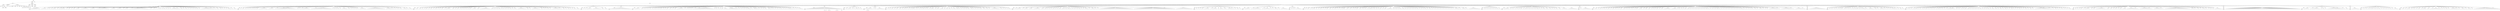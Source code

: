 digraph Tree {
	"t0" [label = "TEI"];
	"t1" [label = "teiHeader"];
	"t2" [label = "fileDesc"];
	"t3" [label = "titleStmt"];
	"t4" [label = "title"];
	"t5" [label = "title"];
	"t6" [label = "author"];
	"t7" [label = "surname"];
	"t8" [label = "forename"];
	"t9" [label = "publicationStmt"];
	"t10" [label = "p"];
	"t11" [label = "idno"];
	"t12" [label = "sourceDesc"];
	"t13" [label = "genre"];
	"t14" [label = "inspiration"];
	"t15" [label = "structure"];
	"t16" [label = "type"];
	"t17" [label = "periode"];
	"t18" [label = "taille"];
	"t19" [label = "permalien"];
	"t20" [label = "liens"];
	"t21" [label = "lien"];
	"t22" [label = "lien"];
	"t23" [label = "lien"];
	"t24" [label = "lien"];
	"t25" [label = "lien"];
	"t26" [label = "lien"];
	"t27" [label = "profileDesc"];
	"t28" [label = "creation"];
	"t29" [label = "date"];
	"t30" [label = "date"];
	"t31" [label = "langUsage"];
	"t32" [label = "language"];
	"t33" [label = "textClass"];
	"t34" [label = "keywords"];
	"t35" [label = "term"];
	"t36" [label = "text"];
	"t37" [label = "body"];
	"t38" [label = "div1"];
	"t39" [label = "head"];
	"t40" [label = "div2"];
	"t41" [label = "head"];
	"t42" [label = "listPerson"];
	"t43" [label = "sp"];
	"t44" [label = "l"];
	"t45" [label = "l"];
	"t46" [label = "l"];
	"t47" [label = "l"];
	"t48" [label = "l"];
	"t49" [label = "l"];
	"t50" [label = "sp"];
	"t51" [label = "l"];
	"t52" [label = "l"];
	"t53" [label = "l"];
	"t54" [label = "l"];
	"t55" [label = "sp"];
	"t56" [label = "l"];
	"t57" [label = "sp"];
	"t58" [label = "l"];
	"t59" [label = "sp"];
	"t60" [label = "l"];
	"t61" [label = "sp"];
	"t62" [label = "l"];
	"t63" [label = "l"];
	"t64" [label = "l"];
	"t65" [label = "sp"];
	"t66" [label = "l"];
	"t67" [label = "sp"];
	"t68" [label = "l"];
	"t69" [label = "sp"];
	"t70" [label = "l"];
	"t71" [label = "l"];
	"t72" [label = "l"];
	"t73" [label = "l"];
	"t74" [label = "sp"];
	"t75" [label = "l"];
	"t76" [label = "sp"];
	"t77" [label = "l"];
	"t78" [label = "l"];
	"t79" [label = "sp"];
	"t80" [label = "l"];
	"t81" [label = "sp"];
	"t82" [label = "l"];
	"t83" [label = "l"];
	"t84" [label = "sp"];
	"t85" [label = "l"];
	"t86" [label = "l"];
	"t87" [label = "l"];
	"t88" [label = "sp"];
	"t89" [label = "l"];
	"t90" [label = "l"];
	"t91" [label = "l"];
	"t92" [label = "l"];
	"t93" [label = "l"];
	"t94" [label = "l"];
	"t95" [label = "sp"];
	"t96" [label = "l"];
	"t97" [label = "l"];
	"t98" [label = "l"];
	"t99" [label = "l"];
	"t100" [label = "sp"];
	"t101" [label = "l"];
	"t102" [label = "sp"];
	"t103" [label = "l"];
	"t104" [label = "l"];
	"t105" [label = "l"];
	"t106" [label = "l"];
	"t107" [label = "l"];
	"t108" [label = "l"];
	"t109" [label = "l"];
	"t110" [label = "l"];
	"t111" [label = "sp"];
	"t112" [label = "l"];
	"t113" [label = "l"];
	"t114" [label = "l"];
	"t115" [label = "l"];
	"t116" [label = "sp"];
	"t117" [label = "l"];
	"t118" [label = "l"];
	"t119" [label = "l"];
	"t120" [label = "l"];
	"t121" [label = "sp"];
	"t122" [label = "l"];
	"t123" [label = "sp"];
	"t124" [label = "l"];
	"t125" [label = "l"];
	"t126" [label = "l"];
	"t127" [label = "sp"];
	"t128" [label = "l"];
	"t129" [label = "sp"];
	"t130" [label = "l"];
	"t131" [label = "sp"];
	"t132" [label = "l"];
	"t133" [label = "l"];
	"t134" [label = "l"];
	"t135" [label = "l"];
	"t136" [label = "l"];
	"t137" [label = "l"];
	"t138" [label = "l"];
	"t139" [label = "l"];
	"t140" [label = "l"];
	"t141" [label = "l"];
	"t142" [label = "l"];
	"t143" [label = "sp"];
	"t144" [label = "l"];
	"t145" [label = "l"];
	"t146" [label = "sp"];
	"t147" [label = "l"];
	"t148" [label = "l"];
	"t149" [label = "sp"];
	"t150" [label = "l"];
	"t151" [label = "sp"];
	"t152" [label = "l"];
	"t153" [label = "sp"];
	"t154" [label = "l"];
	"t155" [label = "l"];
	"t156" [label = "sp"];
	"t157" [label = "l"];
	"t158" [label = "sp"];
	"t159" [label = "l"];
	"t160" [label = "l"];
	"t161" [label = "sp"];
	"t162" [label = "l"];
	"t163" [label = "sp"];
	"t164" [label = "l"];
	"t165" [label = "sp"];
	"t166" [label = "l"];
	"t167" [label = "sp"];
	"t168" [label = "l"];
	"t169" [label = "l"];
	"t170" [label = "l"];
	"t171" [label = "l"];
	"t172" [label = "l"];
	"t173" [label = "sp"];
	"t174" [label = "l"];
	"t175" [label = "sp"];
	"t176" [label = "l"];
	"t177" [label = "l"];
	"t178" [label = "sp"];
	"t179" [label = "l"];
	"t180" [label = "sp"];
	"t181" [label = "l"];
	"t182" [label = "l"];
	"t183" [label = "sp"];
	"t184" [label = "l"];
	"t185" [label = "sp"];
	"t186" [label = "l"];
	"t187" [label = "sp"];
	"t188" [label = "l"];
	"t189" [label = "sp"];
	"t190" [label = "l"];
	"t191" [label = "sp"];
	"t192" [label = "l"];
	"t193" [label = "sp"];
	"t194" [label = "l"];
	"t195" [label = "l"];
	"t196" [label = "sp"];
	"t197" [label = "l"];
	"t198" [label = "sp"];
	"t199" [label = "l"];
	"t200" [label = "l"];
	"t201" [label = "l"];
	"t202" [label = "l"];
	"t203" [label = "l"];
	"t204" [label = "l"];
	"t205" [label = "l"];
	"t206" [label = "l"];
	"t207" [label = "sp"];
	"t208" [label = "l"];
	"t209" [label = "sp"];
	"t210" [label = "l"];
	"t211" [label = "sp"];
	"t212" [label = "l"];
	"t213" [label = "l"];
	"t214" [label = "sp"];
	"t215" [label = "l"];
	"t216" [label = "l"];
	"t217" [label = "sp"];
	"t218" [label = "l"];
	"t219" [label = "sp"];
	"t220" [label = "l"];
	"t221" [label = "sp"];
	"t222" [label = "l"];
	"t223" [label = "sp"];
	"t224" [label = "l"];
	"t225" [label = "l"];
	"t226" [label = "l"];
	"t227" [label = "sp"];
	"t228" [label = "l"];
	"t229" [label = "sp"];
	"t230" [label = "l"];
	"t231" [label = "l"];
	"t232" [label = "div2"];
	"t233" [label = "head"];
	"t234" [label = "listPerson"];
	"t235" [label = "sp"];
	"t236" [label = "l"];
	"t237" [label = "sp"];
	"t238" [label = "l"];
	"t239" [label = "l"];
	"t240" [label = "sp"];
	"t241" [label = "l"];
	"t242" [label = "sp"];
	"t243" [label = "l"];
	"t244" [label = "sp"];
	"t245" [label = "l"];
	"t246" [label = "sp"];
	"t247" [label = "l"];
	"t248" [label = "sp"];
	"t249" [label = "l"];
	"t250" [label = "sp"];
	"t251" [label = "l"];
	"t252" [label = "sp"];
	"t253" [label = "l"];
	"t254" [label = "sp"];
	"t255" [label = "l"];
	"t256" [label = "l"];
	"t257" [label = "sp"];
	"t258" [label = "l"];
	"t259" [label = "l"];
	"t260" [label = "l"];
	"t261" [label = "l"];
	"t262" [label = "l"];
	"t263" [label = "l"];
	"t264" [label = "sp"];
	"t265" [label = "l"];
	"t266" [label = "l"];
	"t267" [label = "l"];
	"t268" [label = "l"];
	"t269" [label = "sp"];
	"t270" [label = "l"];
	"t271" [label = "sp"];
	"t272" [label = "l"];
	"t273" [label = "sp"];
	"t274" [label = "l"];
	"t275" [label = "l"];
	"t276" [label = "l"];
	"t277" [label = "l"];
	"t278" [label = "l"];
	"t279" [label = "l"];
	"t280" [label = "l"];
	"t281" [label = "l"];
	"t282" [label = "l"];
	"t283" [label = "l"];
	"t284" [label = "l"];
	"t285" [label = "l"];
	"t286" [label = "sp"];
	"t287" [label = "l"];
	"t288" [label = "sp"];
	"t289" [label = "l"];
	"t290" [label = "sp"];
	"t291" [label = "l"];
	"t292" [label = "sp"];
	"t293" [label = "l"];
	"t294" [label = "l"];
	"t295" [label = "l"];
	"t296" [label = "l"];
	"t297" [label = "l"];
	"t298" [label = "l"];
	"t299" [label = "sp"];
	"t300" [label = "l"];
	"t301" [label = "sp"];
	"t302" [label = "l"];
	"t303" [label = "l"];
	"t304" [label = "l"];
	"t305" [label = "l"];
	"t306" [label = "l"];
	"t307" [label = "l"];
	"t308" [label = "l"];
	"t309" [label = "l"];
	"t310" [label = "l"];
	"t311" [label = "l"];
	"t312" [label = "l"];
	"t313" [label = "l"];
	"t314" [label = "l"];
	"t315" [label = "sp"];
	"t316" [label = "l"];
	"t317" [label = "sp"];
	"t318" [label = "l"];
	"t319" [label = "sp"];
	"t320" [label = "l"];
	"t321" [label = "sp"];
	"t322" [label = "l"];
	"t323" [label = "l"];
	"t324" [label = "sp"];
	"t325" [label = "l"];
	"t326" [label = "sp"];
	"t327" [label = "l"];
	"t328" [label = "l"];
	"t329" [label = "l"];
	"t330" [label = "l"];
	"t331" [label = "sp"];
	"t332" [label = "l"];
	"t333" [label = "l"];
	"t334" [label = "sp"];
	"t335" [label = "l"];
	"t336" [label = "sp"];
	"t337" [label = "l"];
	"t338" [label = "sp"];
	"t339" [label = "l"];
	"t340" [label = "sp"];
	"t341" [label = "l"];
	"t342" [label = "sp"];
	"t343" [label = "l"];
	"t344" [label = "sp"];
	"t345" [label = "l"];
	"t346" [label = "l"];
	"t347" [label = "l"];
	"t348" [label = "l"];
	"t349" [label = "l"];
	"t350" [label = "sp"];
	"t351" [label = "l"];
	"t352" [label = "l"];
	"t353" [label = "l"];
	"t354" [label = "l"];
	"t355" [label = "l"];
	"t356" [label = "l"];
	"t357" [label = "l"];
	"t358" [label = "l"];
	"t359" [label = "l"];
	"t360" [label = "l"];
	"t361" [label = "l"];
	"t362" [label = "l"];
	"t363" [label = "sp"];
	"t364" [label = "l"];
	"t365" [label = "l"];
	"t366" [label = "l"];
	"t367" [label = "l"];
	"t368" [label = "l"];
	"t369" [label = "sp"];
	"t370" [label = "l"];
	"t371" [label = "sp"];
	"t372" [label = "l"];
	"t373" [label = "sp"];
	"t374" [label = "l"];
	"t375" [label = "sp"];
	"t376" [label = "l"];
	"t377" [label = "sp"];
	"t378" [label = "l"];
	"t379" [label = "l"];
	"t380" [label = "sp"];
	"t381" [label = "l"];
	"t382" [label = "l"];
	"t383" [label = "l"];
	"t384" [label = "sp"];
	"t385" [label = "l"];
	"t386" [label = "sp"];
	"t387" [label = "l"];
	"t388" [label = "l"];
	"t389" [label = "div2"];
	"t390" [label = "head"];
	"t391" [label = "listPerson"];
	"t392" [label = "sp"];
	"t393" [label = "l"];
	"t394" [label = "l"];
	"t395" [label = "sp"];
	"t396" [label = "l"];
	"t397" [label = "l"];
	"t398" [label = "sp"];
	"t399" [label = "l"];
	"t400" [label = "sp"];
	"t401" [label = "l"];
	"t402" [label = "sp"];
	"t403" [label = "l"];
	"t404" [label = "l"];
	"t405" [label = "sp"];
	"t406" [label = "l"];
	"t407" [label = "sp"];
	"t408" [label = "l"];
	"t409" [label = "l"];
	"t410" [label = "sp"];
	"t411" [label = "l"];
	"t412" [label = "sp"];
	"t413" [label = "l"];
	"t414" [label = "l"];
	"t415" [label = "sp"];
	"t416" [label = "l"];
	"t417" [label = "sp"];
	"t418" [label = "l"];
	"t419" [label = "sp"];
	"t420" [label = "l"];
	"t421" [label = "l"];
	"t422" [label = "sp"];
	"t423" [label = "l"];
	"t424" [label = "sp"];
	"t425" [label = "l"];
	"t426" [label = "l"];
	"t427" [label = "l"];
	"t428" [label = "l"];
	"t429" [label = "sp"];
	"t430" [label = "l"];
	"t431" [label = "l"];
	"t432" [label = "sp"];
	"t433" [label = "l"];
	"t434" [label = "sp"];
	"t435" [label = "l"];
	"t436" [label = "l"];
	"t437" [label = "sp"];
	"t438" [label = "l"];
	"t439" [label = "sp"];
	"t440" [label = "l"];
	"t441" [label = "sp"];
	"t442" [label = "l"];
	"t443" [label = "sp"];
	"t444" [label = "l"];
	"t445" [label = "sp"];
	"t446" [label = "l"];
	"t447" [label = "sp"];
	"t448" [label = "l"];
	"t449" [label = "sp"];
	"t450" [label = "l"];
	"t451" [label = "l"];
	"t452" [label = "sp"];
	"t453" [label = "l"];
	"t454" [label = "l"];
	"t455" [label = "l"];
	"t456" [label = "sp"];
	"t457" [label = "l"];
	"t458" [label = "l"];
	"t459" [label = "sp"];
	"t460" [label = "l"];
	"t461" [label = "l"];
	"t462" [label = "l"];
	"t463" [label = "l"];
	"t464" [label = "l"];
	"t465" [label = "l"];
	"t466" [label = "l"];
	"t467" [label = "sp"];
	"t468" [label = "l"];
	"t469" [label = "l"];
	"t470" [label = "sp"];
	"t471" [label = "l"];
	"t472" [label = "sp"];
	"t473" [label = "l"];
	"t474" [label = "sp"];
	"t475" [label = "l"];
	"t476" [label = "sp"];
	"t477" [label = "l"];
	"t478" [label = "l"];
	"t479" [label = "sp"];
	"t480" [label = "l"];
	"t481" [label = "sp"];
	"t482" [label = "l"];
	"t483" [label = "sp"];
	"t484" [label = "l"];
	"t485" [label = "sp"];
	"t486" [label = "l"];
	"t487" [label = "sp"];
	"t488" [label = "l"];
	"t489" [label = "sp"];
	"t490" [label = "l"];
	"t491" [label = "l"];
	"t492" [label = "sp"];
	"t493" [label = "l"];
	"t494" [label = "sp"];
	"t495" [label = "l"];
	"t496" [label = "l"];
	"t497" [label = "sp"];
	"t498" [label = "l"];
	"t499" [label = "l"];
	"t500" [label = "l"];
	"t501" [label = "l"];
	"t502" [label = "l"];
	"t503" [label = "l"];
	"t504" [label = "sp"];
	"t505" [label = "l"];
	"t506" [label = "l"];
	"t507" [label = "sp"];
	"t508" [label = "l"];
	"t509" [label = "sp"];
	"t510" [label = "l"];
	"t511" [label = "l"];
	"t512" [label = "l"];
	"t513" [label = "l"];
	"t514" [label = "l"];
	"t515" [label = "l"];
	"t516" [label = "sp"];
	"t517" [label = "l"];
	"t518" [label = "l"];
	"t519" [label = "sp"];
	"t520" [label = "l"];
	"t521" [label = "sp"];
	"t522" [label = "l"];
	"t523" [label = "sp"];
	"t524" [label = "l"];
	"t525" [label = "l"];
	"t526" [label = "sp"];
	"t527" [label = "l"];
	"t528" [label = "sp"];
	"t529" [label = "l"];
	"t530" [label = "l"];
	"t531" [label = "l"];
	"t532" [label = "l"];
	"t533" [label = "l"];
	"t534" [label = "l"];
	"t535" [label = "sp"];
	"t536" [label = "l"];
	"t537" [label = "sp"];
	"t538" [label = "l"];
	"t539" [label = "l"];
	"t540" [label = "sp"];
	"t541" [label = "l"];
	"t542" [label = "sp"];
	"t543" [label = "l"];
	"t544" [label = "l"];
	"t545" [label = "sp"];
	"t546" [label = "l"];
	"t547" [label = "sp"];
	"t548" [label = "l"];
	"t549" [label = "sp"];
	"t550" [label = "l"];
	"t551" [label = "l"];
	"t552" [label = "sp"];
	"t553" [label = "l"];
	"t554" [label = "l"];
	"t555" [label = "div2"];
	"t556" [label = "head"];
	"t557" [label = "listPerson"];
	"t558" [label = "sp"];
	"t559" [label = "l"];
	"t560" [label = "sp"];
	"t561" [label = "l"];
	"t562" [label = "sp"];
	"t563" [label = "l"];
	"t564" [label = "l"];
	"t565" [label = "l"];
	"t566" [label = "l"];
	"t567" [label = "sp"];
	"t568" [label = "l"];
	"t569" [label = "l"];
	"t570" [label = "l"];
	"t571" [label = "l"];
	"t572" [label = "l"];
	"t573" [label = "l"];
	"t574" [label = "sp"];
	"t575" [label = "l"];
	"t576" [label = "l"];
	"t577" [label = "sp"];
	"t578" [label = "l"];
	"t579" [label = "l"];
	"t580" [label = "div2"];
	"t581" [label = "head"];
	"t582" [label = "listPerson"];
	"t583" [label = "sp"];
	"t584" [label = "l"];
	"t585" [label = "l"];
	"t586" [label = "l"];
	"t587" [label = "l"];
	"t588" [label = "l"];
	"t589" [label = "l"];
	"t590" [label = "l"];
	"t591" [label = "l"];
	"t592" [label = "l"];
	"t593" [label = "l"];
	"t594" [label = "l"];
	"t595" [label = "l"];
	"t596" [label = "l"];
	"t597" [label = "div2"];
	"t598" [label = "head"];
	"t599" [label = "listPerson"];
	"t600" [label = "sp"];
	"t601" [label = "l"];
	"t602" [label = "l"];
	"t603" [label = "l"];
	"t604" [label = "l"];
	"t605" [label = "sp"];
	"t606" [label = "l"];
	"t607" [label = "l"];
	"t608" [label = "sp"];
	"t609" [label = "l"];
	"t610" [label = "sp"];
	"t611" [label = "l"];
	"t612" [label = "sp"];
	"t613" [label = "l"];
	"t614" [label = "sp"];
	"t615" [label = "l"];
	"t616" [label = "sp"];
	"t617" [label = "l"];
	"t618" [label = "sp"];
	"t619" [label = "l"];
	"t620" [label = "sp"];
	"t621" [label = "l"];
	"t622" [label = "sp"];
	"t623" [label = "l"];
	"t624" [label = "sp"];
	"t625" [label = "l"];
	"t626" [label = "sp"];
	"t627" [label = "l"];
	"t628" [label = "sp"];
	"t629" [label = "l"];
	"t630" [label = "l"];
	"t631" [label = "sp"];
	"t632" [label = "l"];
	"t633" [label = "sp"];
	"t634" [label = "l"];
	"t635" [label = "sp"];
	"t636" [label = "l"];
	"t637" [label = "l"];
	"t638" [label = "sp"];
	"t639" [label = "l"];
	"t640" [label = "l"];
	"t641" [label = "sp"];
	"t642" [label = "l"];
	"t643" [label = "sp"];
	"t644" [label = "l"];
	"t645" [label = "l"];
	"t646" [label = "sp"];
	"t647" [label = "l"];
	"t648" [label = "l"];
	"t649" [label = "l"];
	"t650" [label = "l"];
	"t651" [label = "l"];
	"t652" [label = "sp"];
	"t653" [label = "l"];
	"t654" [label = "sp"];
	"t655" [label = "l"];
	"t656" [label = "sp"];
	"t657" [label = "l"];
	"t658" [label = "sp"];
	"t659" [label = "l"];
	"t660" [label = "sp"];
	"t661" [label = "l"];
	"t662" [label = "sp"];
	"t663" [label = "l"];
	"t664" [label = "sp"];
	"t665" [label = "l"];
	"t666" [label = "sp"];
	"t667" [label = "l"];
	"t668" [label = "l"];
	"t669" [label = "l"];
	"t670" [label = "l"];
	"t671" [label = "l"];
	"t672" [label = "l"];
	"t673" [label = "l"];
	"t674" [label = "l"];
	"t675" [label = "l"];
	"t676" [label = "l"];
	"t677" [label = "l"];
	"t678" [label = "l"];
	"t679" [label = "sp"];
	"t680" [label = "l"];
	"t681" [label = "sp"];
	"t682" [label = "l"];
	"t683" [label = "sp"];
	"t684" [label = "l"];
	"t685" [label = "sp"];
	"t686" [label = "l"];
	"t687" [label = "sp"];
	"t688" [label = "l"];
	"t689" [label = "l"];
	"t690" [label = "sp"];
	"t691" [label = "l"];
	"t692" [label = "l"];
	"t693" [label = "l"];
	"t694" [label = "sp"];
	"t695" [label = "l"];
	"t696" [label = "l"];
	"t697" [label = "l"];
	"t698" [label = "l"];
	"t699" [label = "l"];
	"t700" [label = "sp"];
	"t701" [label = "l"];
	"t702" [label = "sp"];
	"t703" [label = "l"];
	"t704" [label = "sp"];
	"t705" [label = "l"];
	"t706" [label = "sp"];
	"t707" [label = "l"];
	"t708" [label = "sp"];
	"t709" [label = "l"];
	"t710" [label = "sp"];
	"t711" [label = "l"];
	"t712" [label = "sp"];
	"t713" [label = "l"];
	"t714" [label = "sp"];
	"t715" [label = "l"];
	"t716" [label = "l"];
	"t717" [label = "l"];
	"t718" [label = "sp"];
	"t719" [label = "l"];
	"t720" [label = "sp"];
	"t721" [label = "l"];
	"t722" [label = "l"];
	"t723" [label = "l"];
	"t724" [label = "sp"];
	"t725" [label = "l"];
	"t726" [label = "sp"];
	"t727" [label = "l"];
	"t728" [label = "sp"];
	"t729" [label = "l"];
	"t730" [label = "sp"];
	"t731" [label = "l"];
	"t732" [label = "sp"];
	"t733" [label = "l"];
	"t734" [label = "l"];
	"t735" [label = "sp"];
	"t736" [label = "l"];
	"t737" [label = "l"];
	"t738" [label = "l"];
	"t739" [label = "sp"];
	"t740" [label = "l"];
	"t741" [label = "sp"];
	"t742" [label = "l"];
	"t743" [label = "sp"];
	"t744" [label = "l"];
	"t745" [label = "sp"];
	"t746" [label = "l"];
	"t747" [label = "sp"];
	"t748" [label = "l"];
	"t749" [label = "sp"];
	"t750" [label = "l"];
	"t751" [label = "l"];
	"t752" [label = "sp"];
	"t753" [label = "l"];
	"t754" [label = "sp"];
	"t755" [label = "l"];
	"t756" [label = "sp"];
	"t757" [label = "l"];
	"t758" [label = "sp"];
	"t759" [label = "l"];
	"t760" [label = "l"];
	"t761" [label = "l"];
	"t762" [label = "sp"];
	"t763" [label = "l"];
	"t764" [label = "sp"];
	"t765" [label = "l"];
	"t766" [label = "sp"];
	"t767" [label = "l"];
	"t768" [label = "sp"];
	"t769" [label = "l"];
	"t770" [label = "sp"];
	"t771" [label = "l"];
	"t772" [label = "l"];
	"t773" [label = "l"];
	"t774" [label = "div2"];
	"t775" [label = "head"];
	"t776" [label = "listPerson"];
	"t777" [label = "sp"];
	"t778" [label = "l"];
	"t779" [label = "l"];
	"t780" [label = "l"];
	"t781" [label = "l"];
	"t782" [label = "l"];
	"t783" [label = "l"];
	"t784" [label = "l"];
	"t785" [label = "l"];
	"t786" [label = "l"];
	"t787" [label = "l"];
	"t788" [label = "l"];
	"t789" [label = "p"];
	"t790" [label = "s"];
	"t791" [label = "p"];
	"t792" [label = "s"];
	"t793" [label = "l"];
	"t794" [label = "p"];
	"t795" [label = "s"];
	"t796" [label = "s"];
	"t797" [label = "l"];
	"t798" [label = "l"];
	"t799" [label = "l"];
	"t800" [label = "l"];
	"t801" [label = "p"];
	"t802" [label = "s"];
	"t803" [label = "s"];
	"t804" [label = "l"];
	"t805" [label = "l"];
	"t806" [label = "p"];
	"t807" [label = "s"];
	"t808" [label = "div2"];
	"t809" [label = "head"];
	"t810" [label = "listPerson"];
	"t811" [label = "sp"];
	"t812" [label = "l"];
	"t813" [label = "sp"];
	"t814" [label = "l"];
	"t815" [label = "l"];
	"t816" [label = "l"];
	"t817" [label = "sp"];
	"t818" [label = "l"];
	"t819" [label = "sp"];
	"t820" [label = "l"];
	"t821" [label = "sp"];
	"t822" [label = "l"];
	"t823" [label = "l"];
	"t824" [label = "l"];
	"t825" [label = "sp"];
	"t826" [label = "l"];
	"t827" [label = "sp"];
	"t828" [label = "l"];
	"t829" [label = "div2"];
	"t830" [label = "head"];
	"t831" [label = "listPerson"];
	"t832" [label = "sp"];
	"t833" [label = "l"];
	"t834" [label = "p"];
	"t835" [label = "s"];
	"t836" [label = "s"];
	"t837" [label = "l"];
	"t838" [label = "l"];
	"t839" [label = "l"];
	"t840" [label = "sp"];
	"t841" [label = "l"];
	"t842" [label = "sp"];
	"t843" [label = "l"];
	"t844" [label = "sp"];
	"t845" [label = "l"];
	"t846" [label = "l"];
	"t847" [label = "l"];
	"t848" [label = "l"];
	"t849" [label = "l"];
	"t850" [label = "div2"];
	"t851" [label = "head"];
	"t852" [label = "listPerson"];
	"t853" [label = "sp"];
	"t854" [label = "l"];
	"t855" [label = "sp"];
	"t856" [label = "l"];
	"t857" [label = "sp"];
	"t858" [label = "l"];
	"t859" [label = "l"];
	"t860" [label = "sp"];
	"t861" [label = "l"];
	"t862" [label = "sp"];
	"t863" [label = "l"];
	"t864" [label = "l"];
	"t865" [label = "sp"];
	"t866" [label = "l"];
	"t867" [label = "l"];
	"t868" [label = "sp"];
	"t869" [label = "l"];
	"t870" [label = "sp"];
	"t871" [label = "l"];
	"t872" [label = "l"];
	"t873" [label = "sp"];
	"t874" [label = "l"];
	"t875" [label = "sp"];
	"t876" [label = "l"];
	"t877" [label = "sp"];
	"t878" [label = "l"];
	"t879" [label = "sp"];
	"t880" [label = "l"];
	"t881" [label = "l"];
	"t882" [label = "l"];
	"t883" [label = "sp"];
	"t884" [label = "l"];
	"t885" [label = "sp"];
	"t886" [label = "l"];
	"t887" [label = "sp"];
	"t888" [label = "l"];
	"t889" [label = "sp"];
	"t890" [label = "l"];
	"t891" [label = "sp"];
	"t892" [label = "l"];
	"t893" [label = "l"];
	"t894" [label = "sp"];
	"t895" [label = "l"];
	"t896" [label = "sp"];
	"t897" [label = "l"];
	"t898" [label = "sp"];
	"t899" [label = "l"];
	"t900" [label = "sp"];
	"t901" [label = "l"];
	"t902" [label = "l"];
	"t903" [label = "l"];
	"t904" [label = "sp"];
	"t905" [label = "l"];
	"t906" [label = "sp"];
	"t907" [label = "l"];
	"t908" [label = "l"];
	"t909" [label = "sp"];
	"t910" [label = "l"];
	"t911" [label = "l"];
	"t912" [label = "l"];
	"t913" [label = "sp"];
	"t914" [label = "l"];
	"t915" [label = "sp"];
	"t916" [label = "l"];
	"t917" [label = "l"];
	"t918" [label = "sp"];
	"t919" [label = "l"];
	"t920" [label = "l"];
	"t921" [label = "sp"];
	"t922" [label = "l"];
	"t923" [label = "sp"];
	"t924" [label = "l"];
	"t925" [label = "l"];
	"t926" [label = "sp"];
	"t927" [label = "l"];
	"t928" [label = "l"];
	"t929" [label = "sp"];
	"t930" [label = "l"];
	"t931" [label = "sp"];
	"t932" [label = "l"];
	"t933" [label = "sp"];
	"t934" [label = "l"];
	"t935" [label = "sp"];
	"t936" [label = "l"];
	"t937" [label = "sp"];
	"t938" [label = "l"];
	"t939" [label = "sp"];
	"t940" [label = "l"];
	"t941" [label = "l"];
	"t942" [label = "sp"];
	"t943" [label = "l"];
	"t944" [label = "l"];
	"t945" [label = "sp"];
	"t946" [label = "l"];
	"t947" [label = "sp"];
	"t948" [label = "l"];
	"t949" [label = "sp"];
	"t950" [label = "l"];
	"t951" [label = "sp"];
	"t952" [label = "l"];
	"t953" [label = "sp"];
	"t954" [label = "l"];
	"t955" [label = "l"];
	"t956" [label = "sp"];
	"t957" [label = "l"];
	"t958" [label = "l"];
	"t959" [label = "sp"];
	"t960" [label = "l"];
	"t961" [label = "l"];
	"t962" [label = "sp"];
	"t963" [label = "l"];
	"t964" [label = "sp"];
	"t965" [label = "l"];
	"t966" [label = "l"];
	"t967" [label = "l"];
	"t968" [label = "l"];
	"t969" [label = "l"];
	"t970" [label = "l"];
	"t971" [label = "sp"];
	"t972" [label = "l"];
	"t973" [label = "l"];
	"t974" [label = "sp"];
	"t975" [label = "l"];
	"t976" [label = "sp"];
	"t977" [label = "l"];
	"t978" [label = "sp"];
	"t979" [label = "l"];
	"t980" [label = "sp"];
	"t981" [label = "l"];
	"t982" [label = "l"];
	"t983" [label = "div2"];
	"t984" [label = "head"];
	"t985" [label = "listPerson"];
	"t986" [label = "sp"];
	"t987" [label = "l"];
	"t988" [label = "sp"];
	"t989" [label = "l"];
	"t990" [label = "l"];
	"t991" [label = "l"];
	"t992" [label = "l"];
	"t993" [label = "sp"];
	"t994" [label = "l"];
	"t995" [label = "sp"];
	"t996" [label = "l"];
	"t997" [label = "l"];
	"t998" [label = "l"];
	"t999" [label = "sp"];
	"t1000" [label = "l"];
	"t1001" [label = "l"];
	"t1002" [label = "l"];
	"t1003" [label = "sp"];
	"t1004" [label = "l"];
	"t1005" [label = "l"];
	"t1006" [label = "l"];
	"t1007" [label = "l"];
	"t1008" [label = "l"];
	"t1009" [label = "sp"];
	"t1010" [label = "l"];
	"t1011" [label = "l"];
	"t1012" [label = "sp"];
	"t1013" [label = "l"];
	"t1014" [label = "l"];
	"t1015" [label = "sp"];
	"t1016" [label = "l"];
	"t1017" [label = "sp"];
	"t1018" [label = "l"];
	"t1019" [label = "sp"];
	"t1020" [label = "l"];
	"t1021" [label = "sp"];
	"t1022" [label = "l"];
	"t1023" [label = "l"];
	"t1024" [label = "sp"];
	"t1025" [label = "l"];
	"t1026" [label = "sp"];
	"t1027" [label = "l"];
	"t1028" [label = "sp"];
	"t1029" [label = "l"];
	"t1030" [label = "l"];
	"t1031" [label = "sp"];
	"t1032" [label = "l"];
	"t1033" [label = "l"];
	"t1034" [label = "sp"];
	"t1035" [label = "l"];
	"t1036" [label = "sp"];
	"t1037" [label = "l"];
	"t1038" [label = "sp"];
	"t1039" [label = "l"];
	"t1040" [label = "l"];
	"t1041" [label = "sp"];
	"t1042" [label = "l"];
	"t1043" [label = "sp"];
	"t1044" [label = "l"];
	"t1045" [label = "sp"];
	"t1046" [label = "l"];
	"t1047" [label = "sp"];
	"t1048" [label = "l"];
	"t1049" [label = "sp"];
	"t1050" [label = "l"];
	"t1051" [label = "sp"];
	"t1052" [label = "l"];
	"t1053" [label = "l"];
	"t1054" [label = "sp"];
	"t1055" [label = "l"];
	"t1056" [label = "sp"];
	"t1057" [label = "l"];
	"t1058" [label = "sp"];
	"t1059" [label = "l"];
	"t1060" [label = "l"];
	"t1061" [label = "l"];
	"t1062" [label = "sp"];
	"t1063" [label = "l"];
	"t1064" [label = "sp"];
	"t1065" [label = "l"];
	"t1066" [label = "l"];
	"t1067" [label = "l"];
	"t1068" [label = "sp"];
	"t1069" [label = "l"];
	"t1070" [label = "sp"];
	"t1071" [label = "l"];
	"t1072" [label = "sp"];
	"t1073" [label = "l"];
	"t1074" [label = "l"];
	"t1075" [label = "l"];
	"t1076" [label = "l"];
	"t1077" [label = "l"];
	"t1078" [label = "l"];
	"t1079" [label = "l"];
	"t1080" [label = "l"];
	"t1081" [label = "l"];
	"t1082" [label = "l"];
	"t1083" [label = "l"];
	"t1084" [label = "l"];
	"t1085" [label = "l"];
	"t1086" [label = "l"];
	"t1087" [label = "l"];
	"t1088" [label = "l"];
	"t1089" [label = "l"];
	"t1090" [label = "l"];
	"t1091" [label = "l"];
	"t1092" [label = "l"];
	"t1093" [label = "l"];
	"t1094" [label = "l"];
	"t1095" [label = "sp"];
	"t1096" [label = "l"];
	"t1097" [label = "l"];
	"t1098" [label = "l"];
	"t1099" [label = "l"];
	"t1100" [label = "l"];
	"t1101" [label = "l"];
	"t1102" [label = "l"];
	"t1103" [label = "l"];
	"t1104" [label = "l"];
	"t1105" [label = "l"];
	"t1106" [label = "l"];
	"t1107" [label = "l"];
	"t1108" [label = "l"];
	"t1109" [label = "l"];
	"t1110" [label = "l"];
	"t1111" [label = "l"];
	"t1112" [label = "l"];
	"t1113" [label = "l"];
	"t1114" [label = "l"];
	"t1115" [label = "l"];
	"t1116" [label = "l"];
	"t1117" [label = "l"];
	"t1118" [label = "l"];
	"t1119" [label = "l"];
	"t1120" [label = "l"];
	"t1121" [label = "l"];
	"t1122" [label = "sp"];
	"t1123" [label = "l"];
	"t1124" [label = "sp"];
	"t1125" [label = "l"];
	"t1126" [label = "l"];
	"t1127" [label = "l"];
	"t1128" [label = "l"];
	"t1129" [label = "l"];
	"t1130" [label = "l"];
	"t1131" [label = "l"];
	"t1132" [label = "l"];
	"t1133" [label = "l"];
	"t1134" [label = "l"];
	"t1135" [label = "l"];
	"t1136" [label = "div2"];
	"t1137" [label = "head"];
	"t1138" [label = "listPerson"];
	"t1139" [label = "sp"];
	"t1140" [label = "l"];
	"t1141" [label = "sp"];
	"t1142" [label = "l"];
	"t1143" [label = "sp"];
	"t1144" [label = "l"];
	"t1145" [label = "sp"];
	"t1146" [label = "l"];
	"t1147" [label = "l"];
	"t1148" [label = "sp"];
	"t1149" [label = "l"];
	"t1150" [label = "l"];
	"t1151" [label = "l"];
	"t1152" [label = "l"];
	"t1153" [label = "sp"];
	"t1154" [label = "l"];
	"t1155" [label = "sp"];
	"t1156" [label = "l"];
	"t1157" [label = "l"];
	"t1158" [label = "l"];
	"t1159" [label = "l"];
	"t1160" [label = "sp"];
	"t1161" [label = "l"];
	"t1162" [label = "sp"];
	"t1163" [label = "l"];
	"t1164" [label = "l"];
	"t1165" [label = "l"];
	"t1166" [label = "sp"];
	"t1167" [label = "l"];
	"t1168" [label = "l"];
	"t1169" [label = "sp"];
	"t1170" [label = "l"];
	"t1171" [label = "l"];
	"t1172" [label = "l"];
	"t1173" [label = "l"];
	"t1174" [label = "sp"];
	"t1175" [label = "l"];
	"t1176" [label = "sp"];
	"t1177" [label = "l"];
	"t1178" [label = "sp"];
	"t1179" [label = "l"];
	"t1180" [label = "l"];
	"t1181" [label = "sp"];
	"t1182" [label = "l"];
	"t1183" [label = "div2"];
	"t1184" [label = "head"];
	"t1185" [label = "listPerson"];
	"t1186" [label = "sp"];
	"t1187" [label = "l"];
	"t1188" [label = "l"];
	"t1189" [label = "l"];
	"t1190" [label = "l"];
	"t1191" [label = "sp"];
	"t1192" [label = "l"];
	"t1193" [label = "sp"];
	"t1194" [label = "l"];
	"t1195" [label = "l"];
	"t1196" [label = "l"];
	"t1197" [label = "l"];
	"t1198" [label = "l"];
	"t1199" [label = "l"];
	"t1200" [label = "sp"];
	"t1201" [label = "l"];
	"t1202" [label = "sp"];
	"t1203" [label = "l"];
	"t1204" [label = "l"];
	"t1205" [label = "l"];
	"t1206" [label = "l"];
	"t1207" [label = "l"];
	"t1208" [label = "sp"];
	"t1209" [label = "l"];
	"t1210" [label = "sp"];
	"t1211" [label = "l"];
	"t1212" [label = "sp"];
	"t1213" [label = "l"];
	"t1214" [label = "l"];
	"t1215" [label = "l"];
	"t1216" [label = "sp"];
	"t1217" [label = "l"];
	"t1218" [label = "sp"];
	"t1219" [label = "l"];
	"t1220" [label = "l"];
	"t1221" [label = "l"];
	"t1222" [label = "l"];
	"t1223" [label = "l"];
	"t1224" [label = "div2"];
	"t1225" [label = "head"];
	"t1226" [label = "listPerson"];
	"t1227" [label = "sp"];
	"t1228" [label = "l"];
	"t1229" [label = "sp"];
	"t1230" [label = "l"];
	"t1231" [label = "sp"];
	"t1232" [label = "l"];
	"t1233" [label = "sp"];
	"t1234" [label = "l"];
	"t1235" [label = "l"];
	"t1236" [label = "l"];
	"t1237" [label = "l"];
	"t1238" [label = "div2"];
	"t1239" [label = "head"];
	"t1240" [label = "listPerson"];
	"t1241" [label = "sp"];
	"t1242" [label = "l"];
	"t1243" [label = "sp"];
	"t1244" [label = "l"];
	"t1245" [label = "l"];
	"t1246" [label = "sp"];
	"t1247" [label = "l"];
	"t1248" [label = "sp"];
	"t1249" [label = "l"];
	"t1250" [label = "l"];
	"t1251" [label = "l"];
	"t1252" [label = "sp"];
	"t1253" [label = "l"];
	"t1254" [label = "sp"];
	"t1255" [label = "l"];
	"t1256" [label = "sp"];
	"t1257" [label = "l"];
	"t1258" [label = "l"];
	"t1259" [label = "sp"];
	"t1260" [label = "l"];
	"t1261" [label = "sp"];
	"t1262" [label = "l"];
	"t1263" [label = "sp"];
	"t1264" [label = "l"];
	"t1265" [label = "l"];
	"t1266" [label = "sp"];
	"t1267" [label = "l"];
	"t1268" [label = "l"];
	"t1269" [label = "sp"];
	"t1270" [label = "l"];
	"t1271" [label = "sp"];
	"t1272" [label = "l"];
	"t1273" [label = "l"];
	"t1274" [label = "sp"];
	"t1275" [label = "l"];
	"t1276" [label = "sp"];
	"t1277" [label = "l"];
	"t1278" [label = "sp"];
	"t1279" [label = "l"];
	"t1280" [label = "sp"];
	"t1281" [label = "l"];
	"t1282" [label = "l"];
	"t1283" [label = "l"];
	"t1284" [label = "sp"];
	"t1285" [label = "l"];
	"t1286" [label = "l"];
	"t1287" [label = "sp"];
	"t1288" [label = "l"];
	"t1289" [label = "l"];
	"t1290" [label = "sp"];
	"t1291" [label = "l"];
	"t1292" [label = "sp"];
	"t1293" [label = "l"];
	"t1294" [label = "sp"];
	"t1295" [label = "l"];
	"t1296" [label = "l"];
	"t1297" [label = "sp"];
	"t1298" [label = "l"];
	"t1299" [label = "l"];
	"t1300" [label = "sp"];
	"t1301" [label = "l"];
	"t1302" [label = "sp"];
	"t1303" [label = "l"];
	"t1304" [label = "sp"];
	"t1305" [label = "l"];
	"t1306" [label = "sp"];
	"t1307" [label = "l"];
	"t1308" [label = "sp"];
	"t1309" [label = "l"];
	"t1310" [label = "l"];
	"t1311" [label = "l"];
	"t1312" [label = "sp"];
	"t1313" [label = "l"];
	"t1314" [label = "sp"];
	"t1315" [label = "l"];
	"t1316" [label = "sp"];
	"t1317" [label = "l"];
	"t1318" [label = "sp"];
	"t1319" [label = "l"];
	"t1320" [label = "sp"];
	"t1321" [label = "l"];
	"t1322" [label = "l"];
	"t1323" [label = "sp"];
	"t1324" [label = "l"];
	"t1325" [label = "sp"];
	"t1326" [label = "l"];
	"t1327" [label = "l"];
	"t1328" [label = "sp"];
	"t1329" [label = "l"];
	"t1330" [label = "l"];
	"t1331" [label = "l"];
	"t1332" [label = "l"];
	"t1333" [label = "sp"];
	"t1334" [label = "l"];
	"t1335" [label = "sp"];
	"t1336" [label = "l"];
	"t1337" [label = "sp"];
	"t1338" [label = "l"];
	"t1339" [label = "sp"];
	"t1340" [label = "l"];
	"t1341" [label = "sp"];
	"t1342" [label = "l"];
	"t1343" [label = "l"];
	"t1344" [label = "sp"];
	"t1345" [label = "l"];
	"t1346" [label = "l"];
	"t1347" [label = "sp"];
	"t1348" [label = "l"];
	"t1349" [label = "sp"];
	"t1350" [label = "l"];
	"t1351" [label = "sp"];
	"t1352" [label = "l"];
	"t1353" [label = "sp"];
	"t1354" [label = "l"];
	"t1355" [label = "sp"];
	"t1356" [label = "l"];
	"t1357" [label = "sp"];
	"t1358" [label = "l"];
	"t1359" [label = "sp"];
	"t1360" [label = "l"];
	"t1361" [label = "sp"];
	"t1362" [label = "l"];
	"t1363" [label = "l"];
	"t1364" [label = "sp"];
	"t1365" [label = "l"];
	"t1366" [label = "sp"];
	"t1367" [label = "l"];
	"t1368" [label = "sp"];
	"t1369" [label = "l"];
	"t1370" [label = "sp"];
	"t1371" [label = "l"];
	"t1372" [label = "l"];
	"t1373" [label = "sp"];
	"t1374" [label = "l"];
	"t1375" [label = "sp"];
	"t1376" [label = "l"];
	"t1377" [label = "l"];
	"t1378" [label = "sp"];
	"t1379" [label = "l"];
	"t1380" [label = "sp"];
	"t1381" [label = "l"];
	"t1382" [label = "sp"];
	"t1383" [label = "l"];
	"t1384" [label = "sp"];
	"t1385" [label = "l"];
	"t1386" [label = "sp"];
	"t1387" [label = "l"];
	"t1388" [label = "sp"];
	"t1389" [label = "l"];
	"t1390" [label = "sp"];
	"t1391" [label = "l"];
	"t1392" [label = "sp"];
	"t1393" [label = "l"];
	"t1394" [label = "sp"];
	"t1395" [label = "l"];
	"t1396" [label = "sp"];
	"t1397" [label = "l"];
	"t1398" [label = "sp"];
	"t1399" [label = "l"];
	"t1400" [label = "sp"];
	"t1401" [label = "l"];
	"t1402" [label = "sp"];
	"t1403" [label = "l"];
	"t1404" [label = "sp"];
	"t1405" [label = "l"];
	"t1406" [label = "sp"];
	"t1407" [label = "l"];
	"t1408" [label = "l"];
	"t1409" [label = "l"];
	"t1410" [label = "l"];
	"t1411" [label = "sp"];
	"t1412" [label = "l"];
	"t1413" [label = "sp"];
	"t1414" [label = "l"];
	"t1415" [label = "l"];
	"t1416" [label = "l"];
	"t1417" [label = "sp"];
	"t1418" [label = "l"];
	"t1419" [label = "sp"];
	"t1420" [label = "l"];
	"t1421" [label = "l"];
	"t1422" [label = "l"];
	"t1423" [label = "l"];
	"t1424" [label = "l"];
	"t1425" [label = "l"];
	"t1426" [label = "l"];
	"t1427" [label = "l"];
	"t1428" [label = "div2"];
	"t1429" [label = "head"];
	"t1430" [label = "listPerson"];
	"t1431" [label = "sp"];
	"t1432" [label = "l"];
	"t1433" [label = "sp"];
	"t1434" [label = "l"];
	"t1435" [label = "sp"];
	"t1436" [label = "l"];
	"t1437" [label = "sp"];
	"t1438" [label = "l"];
	"t1439" [label = "sp"];
	"t1440" [label = "l"];
	"t1441" [label = "sp"];
	"t1442" [label = "l"];
	"t1443" [label = "sp"];
	"t1444" [label = "l"];
	"t1445" [label = "sp"];
	"t1446" [label = "l"];
	"t1447" [label = "sp"];
	"t1448" [label = "l"];
	"t1449" [label = "l"];
	"t1450" [label = "sp"];
	"t1451" [label = "l"];
	"t1452" [label = "div2"];
	"t1453" [label = "head"];
	"t1454" [label = "listPerson"];
	"t1455" [label = "sp"];
	"t1456" [label = "l"];
	"t1457" [label = "l"];
	"t1458" [label = "l"];
	"t1459" [label = "l"];
	"t1460" [label = "sp"];
	"t1461" [label = "l"];
	"t1462" [label = "sp"];
	"t1463" [label = "l"];
	"t1464" [label = "sp"];
	"t1465" [label = "l"];
	"t1466" [label = "sp"];
	"t1467" [label = "l"];
	"t1468" [label = "sp"];
	"t1469" [label = "l"];
	"t1470" [label = "sp"];
	"t1471" [label = "l"];
	"t1472" [label = "sp"];
	"t1473" [label = "l"];
	"t1474" [label = "l"];
	"t1475" [label = "sp"];
	"t1476" [label = "l"];
	"t1477" [label = "sp"];
	"t1478" [label = "l"];
	"t1479" [label = "l"];
	"t1480" [label = "sp"];
	"t1481" [label = "l"];
	"t1482" [label = "sp"];
	"t1483" [label = "l"];
	"t1484" [label = "sp"];
	"t1485" [label = "l"];
	"t1486" [label = "sp"];
	"t1487" [label = "l"];
	"t1488" [label = "sp"];
	"t1489" [label = "l"];
	"t1490" [label = "sp"];
	"t1491" [label = "l"];
	"t1492" [label = "sp"];
	"t1493" [label = "l"];
	"t1494" [label = "l"];
	"t1495" [label = "sp"];
	"t1496" [label = "l"];
	"t1497" [label = "sp"];
	"t1498" [label = "l"];
	"t1499" [label = "sp"];
	"t1500" [label = "l"];
	"t1501" [label = "l"];
	"t1502" [label = "sp"];
	"t1503" [label = "l"];
	"t1504" [label = "l"];
	"t1505" [label = "sp"];
	"t1506" [label = "l"];
	"t1507" [label = "l"];
	"t1508" [label = "sp"];
	"t1509" [label = "l"];
	"t1510" [label = "sp"];
	"t1511" [label = "l"];
	"t1512" [label = "sp"];
	"t1513" [label = "l"];
	"t1514" [label = "l"];
	"t1515" [label = "sp"];
	"t1516" [label = "l"];
	"t1517" [label = "l"];
	"t1518" [label = "sp"];
	"t1519" [label = "l"];
	"t1520" [label = "l"];
	"t1521" [label = "l"];
	"t1522" [label = "l"];
	"t1523" [label = "sp"];
	"t1524" [label = "l"];
	"t1525" [label = "l"];
	"t1526" [label = "l"];
	"t1527" [label = "l"];
	"t1528" [label = "l"];
	"t1529" [label = "l"];
	"t1530" [label = "div2"];
	"t1531" [label = "head"];
	"t1532" [label = "listPerson"];
	"t1533" [label = "sp"];
	"t1534" [label = "l"];
	"t1535" [label = "sp"];
	"t1536" [label = "l"];
	"t1537" [label = "l"];
	"t1538" [label = "l"];
	"t1539" [label = "l"];
	"t1540" [label = "l"];
	"t1541" [label = "l"];
	"t1542" [label = "div2"];
	"t1543" [label = "head"];
	"t1544" [label = "listPerson"];
	"t1545" [label = "sp"];
	"t1546" [label = "l"];
	"t1547" [label = "l"];
	"t1548" [label = "sp"];
	"t1549" [label = "l"];
	"t1550" [label = "sp"];
	"t1551" [label = "l"];
	"t1552" [label = "l"];
	"t1553" [label = "sp"];
	"t1554" [label = "l"];
	"t1555" [label = "sp"];
	"t1556" [label = "l"];
	"t1557" [label = "sp"];
	"t1558" [label = "l"];
	"t1559" [label = "sp"];
	"t1560" [label = "l"];
	"t1561" [label = "l"];
	"t1562" [label = "sp"];
	"t1563" [label = "l"];
	"t1564" [label = "sp"];
	"t1565" [label = "l"];
	"t1566" [label = "l"];
	"t1567" [label = "sp"];
	"t1568" [label = "l"];
	"t1569" [label = "sp"];
	"t1570" [label = "l"];
	"t1571" [label = "sp"];
	"t1572" [label = "l"];
	"t1573" [label = "sp"];
	"t1574" [label = "l"];
	"t1575" [label = "l"];
	"t1576" [label = "sp"];
	"t1577" [label = "l"];
	"t1578" [label = "l"];
	"t1579" [label = "sp"];
	"t1580" [label = "l"];
	"t1581" [label = "sp"];
	"t1582" [label = "l"];
	"t1583" [label = "sp"];
	"t1584" [label = "l"];
	"t1585" [label = "sp"];
	"t1586" [label = "l"];
	"t1587" [label = "sp"];
	"t1588" [label = "l"];
	"t1589" [label = "sp"];
	"t1590" [label = "l"];
	"t1591" [label = "sp"];
	"t1592" [label = "l"];
	"t1593" [label = "l"];
	"t1594" [label = "sp"];
	"t1595" [label = "l"];
	"t1596" [label = "l"];
	"t1597" [label = "l"];
	"t1598" [label = "sp"];
	"t1599" [label = "l"];
	"t1600" [label = "sp"];
	"t1601" [label = "l"];
	"t1602" [label = "l"];
	"t1603" [label = "sp"];
	"t1604" [label = "l"];
	"t1605" [label = "l"];
	"t1606" [label = "sp"];
	"t1607" [label = "l"];
	"t1608" [label = "sp"];
	"t1609" [label = "l"];
	"t1610" [label = "sp"];
	"t1611" [label = "l"];
	"t1612" [label = "sp"];
	"t1613" [label = "l"];
	"t1614" [label = "l"];
	"t1615" [label = "sp"];
	"t1616" [label = "l"];
	"t1617" [label = "sp"];
	"t1618" [label = "l"];
	"t1619" [label = "l"];
	"t1620" [label = "sp"];
	"t1621" [label = "l"];
	"t1622" [label = "l"];
	"t1623" [label = "l"];
	"t1624" [label = "l"];
	"t1625" [label = "l"];
	"t1626" [label = "sp"];
	"t1627" [label = "l"];
	"t1628" [label = "l"];
	"t1629" [label = "l"];
	"t1630" [label = "l"];
	"t1631" [label = "sp"];
	"t1632" [label = "l"];
	"t1633" [label = "sp"];
	"t1634" [label = "l"];
	"t1635" [label = "sp"];
	"t1636" [label = "l"];
	"t1637" [label = "sp"];
	"t1638" [label = "l"];
	"t1639" [label = "sp"];
	"t1640" [label = "l"];
	"t1641" [label = "l"];
	"t1642" [label = "sp"];
	"t1643" [label = "l"];
	"t1644" [label = "l"];
	"t1645" [label = "sp"];
	"t1646" [label = "l"];
	"t1647" [label = "sp"];
	"t1648" [label = "l"];
	"t1649" [label = "sp"];
	"t1650" [label = "l"];
	"t1651" [label = "sp"];
	"t1652" [label = "l"];
	"t1653" [label = "sp"];
	"t1654" [label = "l"];
	"t1655" [label = "sp"];
	"t1656" [label = "l"];
	"t1657" [label = "sp"];
	"t1658" [label = "l"];
	"t1659" [label = "sp"];
	"t1660" [label = "l"];
	"t1661" [label = "sp"];
	"t1662" [label = "l"];
	"t1663" [label = "sp"];
	"t1664" [label = "l"];
	"t1665" [label = "sp"];
	"t1666" [label = "l"];
	"t1667" [label = "l"];
	"t1668" [label = "sp"];
	"t1669" [label = "l"];
	"t1670" [label = "sp"];
	"t1671" [label = "l"];
	"t1672" [label = "sp"];
	"t1673" [label = "l"];
	"t1674" [label = "sp"];
	"t1675" [label = "l"];
	"t1676" [label = "sp"];
	"t1677" [label = "l"];
	"t1678" [label = "sp"];
	"t1679" [label = "l"];
	"t1680" [label = "l"];
	"t1681" [label = "sp"];
	"t1682" [label = "l"];
	"t1683" [label = "sp"];
	"t1684" [label = "l"];
	"t1685" [label = "sp"];
	"t1686" [label = "l"];
	"t1687" [label = "sp"];
	"t1688" [label = "l"];
	"t1689" [label = "sp"];
	"t1690" [label = "l"];
	"t1691" [label = "sp"];
	"t1692" [label = "l"];
	"t1693" [label = "sp"];
	"t1694" [label = "l"];
	"t1695" [label = "sp"];
	"t1696" [label = "l"];
	"t1697" [label = "sp"];
	"t1698" [label = "l"];
	"t1699" [label = "sp"];
	"t1700" [label = "l"];
	"t1701" [label = "sp"];
	"t1702" [label = "l"];
	"t1703" [label = "sp"];
	"t1704" [label = "l"];
	"t1705" [label = "sp"];
	"t1706" [label = "l"];
	"t1707" [label = "sp"];
	"t1708" [label = "l"];
	"t1709" [label = "l"];
	"t1710" [label = "l"];
	"t1711" [label = "sp"];
	"t1712" [label = "l"];
	"t1713" [label = "sp"];
	"t1714" [label = "l"];
	"t1715" [label = "sp"];
	"t1716" [label = "l"];
	"t1717" [label = "sp"];
	"t1718" [label = "l"];
	"t1719" [label = "sp"];
	"t1720" [label = "l"];
	"t1721" [label = "l"];
	"t1722" [label = "sp"];
	"t1723" [label = "l"];
	"t1724" [label = "l"];
	"t1725" [label = "sp"];
	"t1726" [label = "l"];
	"t1727" [label = "sp"];
	"t1728" [label = "l"];
	"t1729" [label = "l"];
	"t1730" [label = "l"];
	"t1731" [label = "sp"];
	"t1732" [label = "l"];
	"t1733" [label = "sp"];
	"t1734" [label = "l"];
	"t1735" [label = "sp"];
	"t1736" [label = "l"];
	"t1737" [label = "sp"];
	"t1738" [label = "l"];
	"t1739" [label = "l"];
	"t1740" [label = "l"];
	"t1741" [label = "l"];
	"t1742" [label = "l"];
	"t1743" [label = "l"];
	"t1744" [label = "l"];
	"t1745" [label = "sp"];
	"t1746" [label = "l"];
	"t1747" [label = "sp"];
	"t1748" [label = "l"];
	"t1749" [label = "l"];
	"t1750" [label = "l"];
	"t1751" [label = "l"];
	"t1752" [label = "l"];
	"t1753" [label = "l"];
	"t1754" [label = "l"];
	"t1755" [label = "l"];
	"t1756" [label = "sp"];
	"t1757" [label = "l"];
	"t1758" [label = "sp"];
	"t1759" [label = "l"];
	"t1760" [label = "l"];
	"t1761" [label = "l"];
	"t1762" [label = "l"];
	"t1763" [label = "l"];
	"t1764" [label = "l"];
	"t1765" [label = "sp"];
	"t1766" [label = "l"];
	"t1767" [label = "div2"];
	"t1768" [label = "head"];
	"t1769" [label = "listPerson"];
	"t1770" [label = "sp"];
	"t1771" [label = "l"];
	"t1772" [label = "l"];
	"t1773" [label = "l"];
	"t1774" [label = "l"];
	"t1775" [label = "l"];
	"t1776" [label = "l"];
	"t1777" [label = "l"];
	"t1778" [label = "l"];
	"t1779" [label = "l"];
	"t1780" [label = "l"];
	"t1781" [label = "l"];
	"t1782" [label = "div2"];
	"t1783" [label = "head"];
	"t1784" [label = "listPerson"];
	"t1785" [label = "sp"];
	"t1786" [label = "l"];
	"t1787" [label = "sp"];
	"t1788" [label = "l"];
	"t1789" [label = "sp"];
	"t1790" [label = "l"];
	"t1791" [label = "sp"];
	"t1792" [label = "l"];
	"t1793" [label = "sp"];
	"t1794" [label = "l"];
	"t1795" [label = "sp"];
	"t1796" [label = "l"];
	"t1797" [label = "sp"];
	"t1798" [label = "l"];
	"t1799" [label = "sp"];
	"t1800" [label = "l"];
	"t1801" [label = "l"];
	"t1802" [label = "sp"];
	"t1803" [label = "l"];
	"t1804" [label = "l"];
	"t1805" [label = "sp"];
	"t1806" [label = "l"];
	"t1807" [label = "sp"];
	"t1808" [label = "l"];
	"t1809" [label = "sp"];
	"t1810" [label = "l"];
	"t1811" [label = "sp"];
	"t1812" [label = "l"];
	"t1813" [label = "sp"];
	"t1814" [label = "l"];
	"t1815" [label = "sp"];
	"t1816" [label = "l"];
	"t1817" [label = "sp"];
	"t1818" [label = "l"];
	"t1819" [label = "l"];
	"t1820" [label = "sp"];
	"t1821" [label = "l"];
	"t1822" [label = "sp"];
	"t1823" [label = "l"];
	"t1824" [label = "sp"];
	"t1825" [label = "l"];
	"t1826" [label = "l"];
	"t1827" [label = "l"];
	"t1828" [label = "sp"];
	"t1829" [label = "l"];
	"t1830" [label = "sp"];
	"t1831" [label = "l"];
	"t1832" [label = "l"];
	"t1833" [label = "l"];
	"t1834" [label = "l"];
	"t1835" [label = "sp"];
	"t1836" [label = "l"];
	"t1837" [label = "l"];
	"t1838" [label = "sp"];
	"t1839" [label = "l"];
	"t1840" [label = "sp"];
	"t1841" [label = "l"];
	"t1842" [label = "l"];
	"t1843" [label = "l"];
	"t1844" [label = "l"];
	"t1845" [label = "sp"];
	"t1846" [label = "l"];
	"t1847" [label = "sp"];
	"t1848" [label = "l"];
	"t1849" [label = "sp"];
	"t1850" [label = "l"];
	"t1851" [label = "sp"];
	"t1852" [label = "l"];
	"t1853" [label = "sp"];
	"t1854" [label = "l"];
	"t1855" [label = "l"];
	"t1856" [label = "l"];
	"t1857" [label = "sp"];
	"t1858" [label = "l"];
	"t1859" [label = "sp"];
	"t1860" [label = "l"];
	"t1861" [label = "sp"];
	"t1862" [label = "l"];
	"t1863" [label = "l"];
	"t1864" [label = "sp"];
	"t1865" [label = "l"];
	"t1866" [label = "div2"];
	"t1867" [label = "head"];
	"t1868" [label = "listPerson"];
	"t1869" [label = "sp"];
	"t1870" [label = "l"];
	"t1871" [label = "sp"];
	"t1872" [label = "l"];
	"t1873" [label = "sp"];
	"t1874" [label = "l"];
	"t1875" [label = "sp"];
	"t1876" [label = "l"];
	"t1877" [label = "sp"];
	"t1878" [label = "l"];
	"t1879" [label = "l"];
	"t1880" [label = "l"];
	"t1881" [label = "sp"];
	"t1882" [label = "l"];
	"t1883" [label = "sp"];
	"t1884" [label = "l"];
	"t1885" [label = "sp"];
	"t1886" [label = "l"];
	"t1887" [label = "sp"];
	"t1888" [label = "l"];
	"t1889" [label = "sp"];
	"t1890" [label = "l"];
	"t1891" [label = "l"];
	"t1892" [label = "sp"];
	"t1893" [label = "l"];
	"t1894" [label = "sp"];
	"t1895" [label = "l"];
	"t1896" [label = "sp"];
	"t1897" [label = "l"];
	"t1898" [label = "sp"];
	"t1899" [label = "l"];
	"t1900" [label = "sp"];
	"t1901" [label = "l"];
	"t1902" [label = "sp"];
	"t1903" [label = "l"];
	"t1904" [label = "sp"];
	"t1905" [label = "l"];
	"t1906" [label = "l"];
	"t1907" [label = "sp"];
	"t1908" [label = "l"];
	"t1909" [label = "sp"];
	"t1910" [label = "l"];
	"t1911" [label = "sp"];
	"t1912" [label = "l"];
	"t1913" [label = "sp"];
	"t1914" [label = "l"];
	"t1915" [label = "sp"];
	"t1916" [label = "l"];
	"t1917" [label = "sp"];
	"t1918" [label = "l"];
	"t1919" [label = "l"];
	"t1920" [label = "l"];
	"t1921" [label = "l"];
	"t1922" [label = "l"];
	"t1923" [label = "sp"];
	"t1924" [label = "l"];
	"t1925" [label = "sp"];
	"t1926" [label = "l"];
	"t1927" [label = "sp"];
	"t1928" [label = "l"];
	"t1929" [label = "sp"];
	"t1930" [label = "l"];
	"t1931" [label = "sp"];
	"t1932" [label = "l"];
	"t1933" [label = "sp"];
	"t1934" [label = "l"];
	"t1935" [label = "l"];
	"t1936" [label = "sp"];
	"t1937" [label = "l"];
	"t1938" [label = "l"];
	"t1939" [label = "sp"];
	"t1940" [label = "l"];
	"t1941" [label = "sp"];
	"t1942" [label = "l"];
	"t1943" [label = "sp"];
	"t1944" [label = "l"];
	"t1945" [label = "sp"];
	"t1946" [label = "l"];
	"t1947" [label = "sp"];
	"t1948" [label = "l"];
	"t1949" [label = "sp"];
	"t1950" [label = "l"];
	"t1951" [label = "sp"];
	"t1952" [label = "l"];
	"t1953" [label = "l"];
	"t1954" [label = "sp"];
	"t1955" [label = "l"];
	"t1956" [label = "sp"];
	"t1957" [label = "l"];
	"t1958" [label = "sp"];
	"t1959" [label = "l"];
	"t1960" [label = "sp"];
	"t1961" [label = "l"];
	"t1962" [label = "l"];
	"t1963" [label = "sp"];
	"t1964" [label = "l"];
	"t1965" [label = "sp"];
	"t1966" [label = "l"];
	"t1967" [label = "l"];
	"t1968" [label = "sp"];
	"t1969" [label = "l"];
	"t1970" [label = "l"];
	"t1971" [label = "sp"];
	"t1972" [label = "l"];
	"t1973" [label = "sp"];
	"t1974" [label = "l"];
	"t1975" [label = "l"];
	"t1976" [label = "sp"];
	"t1977" [label = "l"];
	"t1978" [label = "sp"];
	"t1979" [label = "l"];
	"t1980" [label = "l"];
	"t1981" [label = "sp"];
	"t1982" [label = "l"];
	"t1983" [label = "sp"];
	"t1984" [label = "l"];
	"t1985" [label = "sp"];
	"t1986" [label = "l"];
	"t1987" [label = "l"];
	"t1988" [label = "sp"];
	"t1989" [label = "l"];
	"t1990" [label = "sp"];
	"t1991" [label = "l"];
	"t1992" [label = "sp"];
	"t1993" [label = "l"];
	"t1994" [label = "sp"];
	"t1995" [label = "l"];
	"t1996" [label = "l"];
	"t1997" [label = "sp"];
	"t1998" [label = "l"];
	"t1999" [label = "sp"];
	"t2000" [label = "l"];
	"t2001" [label = "sp"];
	"t2002" [label = "l"];
	"t2003" [label = "l"];
	"t2004" [label = "sp"];
	"t2005" [label = "l"];
	"t2006" [label = "sp"];
	"t2007" [label = "l"];
	"t2008" [label = "l"];
	"t2009" [label = "sp"];
	"t2010" [label = "l"];
	"t2011" [label = "sp"];
	"t2012" [label = "l"];
	"t2013" [label = "l"];
	"t2014" [label = "l"];
	"t2015" [label = "l"];
	"t2016" [label = "l"];
	"t2017" [label = "l"];
	"t2018" [label = "l"];
	"t2019" [label = "l"];
	"t2020" [label = "l"];
	"t2021" [label = "l"];
	"t2022" [label = "sp"];
	"t2023" [label = "l"];
	"t2024" [label = "sp"];
	"t2025" [label = "l"];
	"t2026" [label = "sp"];
	"t2027" [label = "l"];
	"t2028" [label = "sp"];
	"t2029" [label = "l"];
	"t2030" [label = "l"];
	"t2031" [label = "sp"];
	"t2032" [label = "l"];
	"t2033" [label = "sp"];
	"t2034" [label = "l"];
	"t2035" [label = "sp"];
	"t2036" [label = "l"];
	"t2037" [label = "l"];
	"t2038" [label = "sp"];
	"t2039" [label = "l"];
	"t2040" [label = "sp"];
	"t2041" [label = "l"];
	"t2042" [label = "sp"];
	"t2043" [label = "l"];
	"t2044" [label = "sp"];
	"t2045" [label = "l"];
	"t2046" [label = "l"];
	"t2047" [label = "div2"];
	"t2048" [label = "head"];
	"t2049" [label = "listPerson"];
	"t2050" [label = "sp"];
	"t2051" [label = "l"];
	"t2052" [label = "sp"];
	"t2053" [label = "l"];
	"t2054" [label = "sp"];
	"t2055" [label = "l"];
	"t2056" [label = "sp"];
	"t2057" [label = "l"];
	"t2058" [label = "l"];
	"t2059" [label = "sp"];
	"t2060" [label = "l"];
	"t2061" [label = "sp"];
	"t2062" [label = "l"];
	"t2063" [label = "l"];
	"t2064" [label = "l"];
	"t2065" [label = "l"];
	"t2066" [label = "sp"];
	"t2067" [label = "l"];
	"t2068" [label = "sp"];
	"t2069" [label = "l"];
	"t2070" [label = "l"];
	"t2071" [label = "sp"];
	"t2072" [label = "l"];
	"t2073" [label = "l"];
	"t2074" [label = "l"];
	"t2075" [label = "l"];
	"t2076" [label = "l"];
	"t2077" [label = "l"];
	"t2078" [label = "l"];
	"t2079" [label = "sp"];
	"t2080" [label = "l"];
	"t2081" [label = "l"];
	"t2082" [label = "sp"];
	"t2083" [label = "l"];
	"t2084" [label = "l"];
	"t2085" [label = "sp"];
	"t2086" [label = "l"];
	"t2087" [label = "sp"];
	"t2088" [label = "l"];
	"t2089" [label = "l"];
	"t2090" [label = "sp"];
	"t2091" [label = "l"];
	"t2092" [label = "sp"];
	"t2093" [label = "l"];
	"t2094" [label = "l"];
	"t2095" [label = "sp"];
	"t2096" [label = "l"];
	"t2097" [label = "l"];
	"t2098" [label = "l"];
	"t2099" [label = "sp"];
	"t2100" [label = "l"];
	"t2101" [label = "l"];
	"t2102" [label = "l"];
	"t2103" [label = "l"];
	"t2104" [label = "l"];
	"t2105" [label = "l"];
	"t2106" [label = "l"];
	"t2107" [label = "sp"];
	"t2108" [label = "l"];
	"t2109" [label = "sp"];
	"t2110" [label = "l"];
	"t2111" [label = "l"];
	"t2112" [label = "l"];
	"t2113" [label = "l"];
	"t2114" [label = "l"];
	"t2115" [label = "l"];
	"t2116" [label = "l"];
	"t2117" [label = "l"];
	"t2118" [label = "sp"];
	"t2119" [label = "l"];
	"t2120" [label = "sp"];
	"t2121" [label = "l"];
	"t2122" [label = "l"];
	"t2123" [label = "l"];
	"t2124" [label = "l"];
	"t2125" [label = "l"];
	"t2126" [label = "l"];
	"t2127" [label = "sp"];
	"t2128" [label = "l"];
	"t2129" [label = "sp"];
	"t2130" [label = "l"];
	"t2131" [label = "l"];
	"t2132" [label = "l"];
	"t2133" [label = "l"];
	"t2134" [label = "l"];
	"t2135" [label = "l"];
	"t2136" [label = "l"];
	"t2137" [label = "l"];
	"t2138" [label = "l"];
	"t2139" [label = "l"];
	"t2140" [label = "l"];
	"t2141" [label = "l"];
	"t2142" [label = "l"];
	"t2143" [label = "l"];
	"t2144" [label = "l"];
	"t2145" [label = "l"];
	"t2146" [label = "l"];
	"t2147" [label = "sp"];
	"t2148" [label = "l"];
	"t2149" [label = "l"];
	"t2150" [label = "l"];
	"t2151" [label = "sp"];
	"t2152" [label = "l"];
	"t2153" [label = "sp"];
	"t2154" [label = "l"];
	"t2155" [label = "l"];
	"t2156" [label = "sp"];
	"t2157" [label = "l"];
	"t2158" [label = "sp"];
	"t2159" [label = "l"];
	"t2160" [label = "l"];
	"t2161" [label = "l"];
	"t2162" [label = "sp"];
	"t2163" [label = "l"];
	"t2164" [label = "sp"];
	"t2165" [label = "l"];
	"t2166" [label = "sp"];
	"t2167" [label = "l"];
	"t2168" [label = "sp"];
	"t2169" [label = "l"];
	"t2170" [label = "sp"];
	"t2171" [label = "l"];
	"t2172" [label = "sp"];
	"t2173" [label = "l"];
	"t2174" [label = "l"];
	"t2175" [label = "l"];
	"t2176" [label = "l"];
	"t2177" [label = "l"];
	"t2178" [label = "div2"];
	"t2179" [label = "head"];
	"t2180" [label = "listPerson"];
	"t2181" [label = "sp"];
	"t2182" [label = "l"];
	"t2183" [label = "l"];
	"t2184" [label = "l"];
	"t2185" [label = "l"];
	"t2186" [label = "l"];
	"t2187" [label = "l"];
	"t2188" [label = "l"];
	"t2189" [label = "l"];
	"t2190" [label = "l"];
	"t2191" [label = "l"];
	"t2192" [label = "l"];
	"t2193" [label = "l"];
	"t2194" [label = "l"];
	"t2195" [label = "l"];
	"t2196" [label = "l"];
	"t2197" [label = "l"];
	"t2198" [label = "l"];
	"t2199" [label = "l"];
	"t2200" [label = "l"];
	"t2201" [label = "l"];
	"t2202" [label = "l"];
	"t2203" [label = "l"];
	"t2204" [label = "l"];
	"t2205" [label = "l"];
	"t2206" [label = "l"];
	"t2207" [label = "l"];
	"t2208" [label = "l"];
	"t2209" [label = "l"];
	"t2210" [label = "l"];
	"t2211" [label = "l"];
	"t2212" [label = "l"];
	"t2213" [label = "l"];
	"t2214" [label = "l"];
	"t2215" [label = "l"];
	"t2216" [label = "l"];
	"t2217" [label = "l"];
	"t2218" [label = "l"];
	"t2219" [label = "l"];
	"t2220" [label = "l"];
	"t2221" [label = "l"];
	"t2222" [label = "l"];
	"t2223" [label = "l"];
	"t2224" [label = "l"];
	"t2225" [label = "l"];
	"t2226" [label = "l"];
	"t2227" [label = "l"];
	"t2228" [label = "l"];
	"t2229" [label = "l"];
	"t2230" [label = "div2"];
	"t2231" [label = "head"];
	"t2232" [label = "listPerson"];
	"t2233" [label = "sp"];
	"t2234" [label = "l"];
	"t2235" [label = "l"];
	"t2236" [label = "l"];
	"t2237" [label = "l"];
	"t2238" [label = "sp"];
	"t2239" [label = "l"];
	"t2240" [label = "sp"];
	"t2241" [label = "l"];
	"t2242" [label = "l"];
	"t2243" [label = "l"];
	"t2244" [label = "l"];
	"t2245" [label = "l"];
	"t2246" [label = "l"];
	"t2247" [label = "sp"];
	"t2248" [label = "l"];
	"t2249" [label = "sp"];
	"t2250" [label = "l"];
	"t2251" [label = "l"];
	"t2252" [label = "sp"];
	"t2253" [label = "l"];
	"t2254" [label = "sp"];
	"t2255" [label = "l"];
	"t2256" [label = "l"];
	"t2257" [label = "l"];
	"t2258" [label = "l"];
	"t2259" [label = "l"];
	"t2260" [label = "l"];
	"t2261" [label = "l"];
	"t2262" [label = "l"];
	"t2263" [label = "l"];
	"t2264" [label = "l"];
	"t2265" [label = "sp"];
	"t2266" [label = "l"];
	"t2267" [label = "sp"];
	"t2268" [label = "l"];
	"t2269" [label = "sp"];
	"t2270" [label = "l"];
	"t2271" [label = "l"];
	"t2272" [label = "div2"];
	"t2273" [label = "head"];
	"t2274" [label = "listPerson"];
	"t2275" [label = "sp"];
	"t2276" [label = "l"];
	"t2277" [label = "l"];
	"t2278" [label = "l"];
	"t2279" [label = "l"];
	"t2280" [label = "l"];
	"t2281" [label = "div2"];
	"t2282" [label = "head"];
	"t2283" [label = "listPerson"];
	"t2284" [label = "sp"];
	"t2285" [label = "l"];
	"t2286" [label = "sp"];
	"t2287" [label = "l"];
	"t2288" [label = "sp"];
	"t2289" [label = "l"];
	"t2290" [label = "sp"];
	"t2291" [label = "l"];
	"t2292" [label = "sp"];
	"t2293" [label = "l"];
	"t2294" [label = "sp"];
	"t2295" [label = "l"];
	"t2296" [label = "l"];
	"t2297" [label = "sp"];
	"t2298" [label = "l"];
	"t2299" [label = "sp"];
	"t2300" [label = "l"];
	"t2301" [label = "sp"];
	"t2302" [label = "l"];
	"t2303" [label = "sp"];
	"t2304" [label = "l"];
	"t2305" [label = "l"];
	"t2306" [label = "sp"];
	"t2307" [label = "l"];
	"t2308" [label = "sp"];
	"t2309" [label = "l"];
	"t2310" [label = "sp"];
	"t2311" [label = "l"];
	"t2312" [label = "sp"];
	"t2313" [label = "l"];
	"t2314" [label = "sp"];
	"t2315" [label = "l"];
	"t2316" [label = "sp"];
	"t2317" [label = "l"];
	"t2318" [label = "l"];
	"t2319" [label = "sp"];
	"t2320" [label = "l"];
	"t2321" [label = "sp"];
	"t2322" [label = "l"];
	"t2323" [label = "l"];
	"t2324" [label = "l"];
	"t2325" [label = "div2"];
	"t2326" [label = "head"];
	"t2327" [label = "listPerson"];
	"t2328" [label = "sp"];
	"t2329" [label = "l"];
	"t2330" [label = "l"];
	"t2331" [label = "sp"];
	"t2332" [label = "l"];
	"t2333" [label = "sp"];
	"t2334" [label = "l"];
	"t2335" [label = "l"];
	"t2336" [label = "l"];
	"t2337" [label = "sp"];
	"t2338" [label = "l"];
	"t2339" [label = "sp"];
	"t2340" [label = "l"];
	"t2341" [label = "sp"];
	"t2342" [label = "l"];
	"t2343" [label = "sp"];
	"t2344" [label = "l"];
	"t2345" [label = "sp"];
	"t2346" [label = "l"];
	"t2347" [label = "l"];
	"t2348" [label = "sp"];
	"t2349" [label = "l"];
	"t2350" [label = "sp"];
	"t2351" [label = "l"];
	"t2352" [label = "l"];
	"t2353" [label = "l"];
	"t2354" [label = "sp"];
	"t2355" [label = "l"];
	"t2356" [label = "l"];
	"t2357" [label = "sp"];
	"t2358" [label = "l"];
	"t2359" [label = "sp"];
	"t2360" [label = "l"];
	"t2361" [label = "l"];
	"t2362" [label = "l"];
	"t2363" [label = "l"];
	"t2364" [label = "l"];
	"t2365" [label = "l"];
	"t2366" [label = "sp"];
	"t2367" [label = "l"];
	"t2368" [label = "sp"];
	"t2369" [label = "l"];
	"t2370" [label = "sp"];
	"t2371" [label = "l"];
	"t2372" [label = "sp"];
	"t2373" [label = "l"];
	"t2374" [label = "l"];
	"t2375" [label = "sp"];
	"t2376" [label = "l"];
	"t2377" [label = "sp"];
	"t2378" [label = "l"];
	"t2379" [label = "l"];
	"t2380" [label = "l"];
	"t2381" [label = "l"];
	"t2382" [label = "l"];
	"t2383" [label = "sp"];
	"t2384" [label = "l"];
	"t2385" [label = "sp"];
	"t2386" [label = "l"];
	"t2387" [label = "sp"];
	"t2388" [label = "l"];
	"t2389" [label = "l"];
	"t2390" [label = "l"];
	"t2391" [label = "sp"];
	"t2392" [label = "l"];
	"t2393" [label = "sp"];
	"t2394" [label = "l"];
	"t2395" [label = "l"];
	"t2396" [label = "l"];
	"t2397" [label = "sp"];
	"t2398" [label = "l"];
	"t2399" [label = "sp"];
	"t2400" [label = "l"];
	"t2401" [label = "l"];
	"t2402" [label = "l"];
	"t2403" [label = "l"];
	"t2404" [label = "l"];
	"t2405" [label = "l"];
	"t2406" [label = "l"];
	"t2407" [label = "l"];
	"t2408" [label = "l"];
	"t2409" [label = "l"];
	"t2410" [label = "l"];
	"t2411" [label = "l"];
	"t2412" [label = "l"];
	"t2413" [label = "l"];
	"t2414" [label = "l"];
	"t2415" [label = "l"];
	"t2416" [label = "sp"];
	"t2417" [label = "l"];
	"t0" -> "t1";
	"t1" -> "t2";
	"t2" -> "t3";
	"t3" -> "t4";
	"t3" -> "t5";
	"t3" -> "t6";
	"t6" -> "t7";
	"t6" -> "t8";
	"t2" -> "t9";
	"t9" -> "t10";
	"t9" -> "t11";
	"t2" -> "t12";
	"t12" -> "t13";
	"t12" -> "t14";
	"t12" -> "t15";
	"t12" -> "t16";
	"t12" -> "t17";
	"t12" -> "t18";
	"t12" -> "t19";
	"t12" -> "t20";
	"t20" -> "t21";
	"t20" -> "t22";
	"t20" -> "t23";
	"t20" -> "t24";
	"t20" -> "t25";
	"t20" -> "t26";
	"t1" -> "t27";
	"t27" -> "t28";
	"t28" -> "t29";
	"t28" -> "t30";
	"t27" -> "t31";
	"t31" -> "t32";
	"t27" -> "t33";
	"t33" -> "t34";
	"t34" -> "t35";
	"t0" -> "t36";
	"t36" -> "t37";
	"t37" -> "t38";
	"t38" -> "t39";
	"t38" -> "t40";
	"t40" -> "t41";
	"t41" -> "t42";
	"t40" -> "t43";
	"t43" -> "t44";
	"t43" -> "t45";
	"t43" -> "t46";
	"t43" -> "t47";
	"t43" -> "t48";
	"t43" -> "t49";
	"t40" -> "t50";
	"t50" -> "t51";
	"t50" -> "t52";
	"t50" -> "t53";
	"t50" -> "t54";
	"t40" -> "t55";
	"t55" -> "t56";
	"t40" -> "t57";
	"t57" -> "t58";
	"t40" -> "t59";
	"t59" -> "t60";
	"t40" -> "t61";
	"t61" -> "t62";
	"t61" -> "t63";
	"t61" -> "t64";
	"t40" -> "t65";
	"t65" -> "t66";
	"t40" -> "t67";
	"t67" -> "t68";
	"t40" -> "t69";
	"t69" -> "t70";
	"t69" -> "t71";
	"t69" -> "t72";
	"t69" -> "t73";
	"t40" -> "t74";
	"t74" -> "t75";
	"t40" -> "t76";
	"t76" -> "t77";
	"t76" -> "t78";
	"t40" -> "t79";
	"t79" -> "t80";
	"t40" -> "t81";
	"t81" -> "t82";
	"t81" -> "t83";
	"t40" -> "t84";
	"t84" -> "t85";
	"t84" -> "t86";
	"t84" -> "t87";
	"t40" -> "t88";
	"t88" -> "t89";
	"t88" -> "t90";
	"t88" -> "t91";
	"t88" -> "t92";
	"t88" -> "t93";
	"t88" -> "t94";
	"t40" -> "t95";
	"t95" -> "t96";
	"t95" -> "t97";
	"t95" -> "t98";
	"t95" -> "t99";
	"t40" -> "t100";
	"t100" -> "t101";
	"t40" -> "t102";
	"t102" -> "t103";
	"t102" -> "t104";
	"t102" -> "t105";
	"t102" -> "t106";
	"t102" -> "t107";
	"t102" -> "t108";
	"t102" -> "t109";
	"t102" -> "t110";
	"t40" -> "t111";
	"t111" -> "t112";
	"t111" -> "t113";
	"t111" -> "t114";
	"t111" -> "t115";
	"t40" -> "t116";
	"t116" -> "t117";
	"t116" -> "t118";
	"t116" -> "t119";
	"t116" -> "t120";
	"t40" -> "t121";
	"t121" -> "t122";
	"t40" -> "t123";
	"t123" -> "t124";
	"t123" -> "t125";
	"t123" -> "t126";
	"t40" -> "t127";
	"t127" -> "t128";
	"t40" -> "t129";
	"t129" -> "t130";
	"t40" -> "t131";
	"t131" -> "t132";
	"t131" -> "t133";
	"t131" -> "t134";
	"t131" -> "t135";
	"t131" -> "t136";
	"t131" -> "t137";
	"t131" -> "t138";
	"t131" -> "t139";
	"t131" -> "t140";
	"t131" -> "t141";
	"t131" -> "t142";
	"t40" -> "t143";
	"t143" -> "t144";
	"t143" -> "t145";
	"t40" -> "t146";
	"t146" -> "t147";
	"t146" -> "t148";
	"t40" -> "t149";
	"t149" -> "t150";
	"t40" -> "t151";
	"t151" -> "t152";
	"t40" -> "t153";
	"t153" -> "t154";
	"t153" -> "t155";
	"t40" -> "t156";
	"t156" -> "t157";
	"t40" -> "t158";
	"t158" -> "t159";
	"t158" -> "t160";
	"t40" -> "t161";
	"t161" -> "t162";
	"t40" -> "t163";
	"t163" -> "t164";
	"t40" -> "t165";
	"t165" -> "t166";
	"t40" -> "t167";
	"t167" -> "t168";
	"t167" -> "t169";
	"t167" -> "t170";
	"t167" -> "t171";
	"t167" -> "t172";
	"t40" -> "t173";
	"t173" -> "t174";
	"t40" -> "t175";
	"t175" -> "t176";
	"t175" -> "t177";
	"t40" -> "t178";
	"t178" -> "t179";
	"t40" -> "t180";
	"t180" -> "t181";
	"t180" -> "t182";
	"t40" -> "t183";
	"t183" -> "t184";
	"t40" -> "t185";
	"t185" -> "t186";
	"t40" -> "t187";
	"t187" -> "t188";
	"t40" -> "t189";
	"t189" -> "t190";
	"t40" -> "t191";
	"t191" -> "t192";
	"t40" -> "t193";
	"t193" -> "t194";
	"t193" -> "t195";
	"t40" -> "t196";
	"t196" -> "t197";
	"t40" -> "t198";
	"t198" -> "t199";
	"t198" -> "t200";
	"t198" -> "t201";
	"t198" -> "t202";
	"t198" -> "t203";
	"t198" -> "t204";
	"t198" -> "t205";
	"t198" -> "t206";
	"t40" -> "t207";
	"t207" -> "t208";
	"t40" -> "t209";
	"t209" -> "t210";
	"t40" -> "t211";
	"t211" -> "t212";
	"t211" -> "t213";
	"t40" -> "t214";
	"t214" -> "t215";
	"t214" -> "t216";
	"t40" -> "t217";
	"t217" -> "t218";
	"t40" -> "t219";
	"t219" -> "t220";
	"t40" -> "t221";
	"t221" -> "t222";
	"t40" -> "t223";
	"t223" -> "t224";
	"t223" -> "t225";
	"t223" -> "t226";
	"t40" -> "t227";
	"t227" -> "t228";
	"t40" -> "t229";
	"t229" -> "t230";
	"t229" -> "t231";
	"t38" -> "t232";
	"t232" -> "t233";
	"t233" -> "t234";
	"t232" -> "t235";
	"t235" -> "t236";
	"t232" -> "t237";
	"t237" -> "t238";
	"t237" -> "t239";
	"t232" -> "t240";
	"t240" -> "t241";
	"t232" -> "t242";
	"t242" -> "t243";
	"t232" -> "t244";
	"t244" -> "t245";
	"t232" -> "t246";
	"t246" -> "t247";
	"t232" -> "t248";
	"t248" -> "t249";
	"t232" -> "t250";
	"t250" -> "t251";
	"t232" -> "t252";
	"t252" -> "t253";
	"t232" -> "t254";
	"t254" -> "t255";
	"t254" -> "t256";
	"t232" -> "t257";
	"t257" -> "t258";
	"t257" -> "t259";
	"t257" -> "t260";
	"t257" -> "t261";
	"t257" -> "t262";
	"t257" -> "t263";
	"t232" -> "t264";
	"t264" -> "t265";
	"t264" -> "t266";
	"t264" -> "t267";
	"t264" -> "t268";
	"t232" -> "t269";
	"t269" -> "t270";
	"t232" -> "t271";
	"t271" -> "t272";
	"t232" -> "t273";
	"t273" -> "t274";
	"t273" -> "t275";
	"t273" -> "t276";
	"t273" -> "t277";
	"t273" -> "t278";
	"t273" -> "t279";
	"t273" -> "t280";
	"t273" -> "t281";
	"t273" -> "t282";
	"t273" -> "t283";
	"t273" -> "t284";
	"t273" -> "t285";
	"t232" -> "t286";
	"t286" -> "t287";
	"t232" -> "t288";
	"t288" -> "t289";
	"t232" -> "t290";
	"t290" -> "t291";
	"t232" -> "t292";
	"t292" -> "t293";
	"t292" -> "t294";
	"t292" -> "t295";
	"t292" -> "t296";
	"t292" -> "t297";
	"t292" -> "t298";
	"t232" -> "t299";
	"t299" -> "t300";
	"t232" -> "t301";
	"t301" -> "t302";
	"t301" -> "t303";
	"t301" -> "t304";
	"t301" -> "t305";
	"t301" -> "t306";
	"t301" -> "t307";
	"t301" -> "t308";
	"t301" -> "t309";
	"t301" -> "t310";
	"t301" -> "t311";
	"t301" -> "t312";
	"t301" -> "t313";
	"t301" -> "t314";
	"t232" -> "t315";
	"t315" -> "t316";
	"t232" -> "t317";
	"t317" -> "t318";
	"t232" -> "t319";
	"t319" -> "t320";
	"t232" -> "t321";
	"t321" -> "t322";
	"t321" -> "t323";
	"t232" -> "t324";
	"t324" -> "t325";
	"t232" -> "t326";
	"t326" -> "t327";
	"t326" -> "t328";
	"t326" -> "t329";
	"t326" -> "t330";
	"t232" -> "t331";
	"t331" -> "t332";
	"t331" -> "t333";
	"t232" -> "t334";
	"t334" -> "t335";
	"t232" -> "t336";
	"t336" -> "t337";
	"t232" -> "t338";
	"t338" -> "t339";
	"t232" -> "t340";
	"t340" -> "t341";
	"t232" -> "t342";
	"t342" -> "t343";
	"t232" -> "t344";
	"t344" -> "t345";
	"t344" -> "t346";
	"t344" -> "t347";
	"t344" -> "t348";
	"t344" -> "t349";
	"t232" -> "t350";
	"t350" -> "t351";
	"t350" -> "t352";
	"t350" -> "t353";
	"t350" -> "t354";
	"t350" -> "t355";
	"t350" -> "t356";
	"t350" -> "t357";
	"t350" -> "t358";
	"t350" -> "t359";
	"t350" -> "t360";
	"t350" -> "t361";
	"t350" -> "t362";
	"t232" -> "t363";
	"t363" -> "t364";
	"t363" -> "t365";
	"t363" -> "t366";
	"t363" -> "t367";
	"t363" -> "t368";
	"t232" -> "t369";
	"t369" -> "t370";
	"t232" -> "t371";
	"t371" -> "t372";
	"t232" -> "t373";
	"t373" -> "t374";
	"t232" -> "t375";
	"t375" -> "t376";
	"t232" -> "t377";
	"t377" -> "t378";
	"t377" -> "t379";
	"t232" -> "t380";
	"t380" -> "t381";
	"t380" -> "t382";
	"t380" -> "t383";
	"t232" -> "t384";
	"t384" -> "t385";
	"t232" -> "t386";
	"t386" -> "t387";
	"t386" -> "t388";
	"t38" -> "t389";
	"t389" -> "t390";
	"t390" -> "t391";
	"t389" -> "t392";
	"t392" -> "t393";
	"t392" -> "t394";
	"t389" -> "t395";
	"t395" -> "t396";
	"t395" -> "t397";
	"t389" -> "t398";
	"t398" -> "t399";
	"t389" -> "t400";
	"t400" -> "t401";
	"t389" -> "t402";
	"t402" -> "t403";
	"t402" -> "t404";
	"t389" -> "t405";
	"t405" -> "t406";
	"t389" -> "t407";
	"t407" -> "t408";
	"t407" -> "t409";
	"t389" -> "t410";
	"t410" -> "t411";
	"t389" -> "t412";
	"t412" -> "t413";
	"t412" -> "t414";
	"t389" -> "t415";
	"t415" -> "t416";
	"t389" -> "t417";
	"t417" -> "t418";
	"t389" -> "t419";
	"t419" -> "t420";
	"t419" -> "t421";
	"t389" -> "t422";
	"t422" -> "t423";
	"t389" -> "t424";
	"t424" -> "t425";
	"t424" -> "t426";
	"t424" -> "t427";
	"t424" -> "t428";
	"t389" -> "t429";
	"t429" -> "t430";
	"t429" -> "t431";
	"t389" -> "t432";
	"t432" -> "t433";
	"t389" -> "t434";
	"t434" -> "t435";
	"t434" -> "t436";
	"t389" -> "t437";
	"t437" -> "t438";
	"t389" -> "t439";
	"t439" -> "t440";
	"t389" -> "t441";
	"t441" -> "t442";
	"t389" -> "t443";
	"t443" -> "t444";
	"t389" -> "t445";
	"t445" -> "t446";
	"t389" -> "t447";
	"t447" -> "t448";
	"t389" -> "t449";
	"t449" -> "t450";
	"t449" -> "t451";
	"t389" -> "t452";
	"t452" -> "t453";
	"t452" -> "t454";
	"t452" -> "t455";
	"t389" -> "t456";
	"t456" -> "t457";
	"t456" -> "t458";
	"t389" -> "t459";
	"t459" -> "t460";
	"t459" -> "t461";
	"t459" -> "t462";
	"t459" -> "t463";
	"t459" -> "t464";
	"t459" -> "t465";
	"t459" -> "t466";
	"t389" -> "t467";
	"t467" -> "t468";
	"t467" -> "t469";
	"t389" -> "t470";
	"t470" -> "t471";
	"t389" -> "t472";
	"t472" -> "t473";
	"t389" -> "t474";
	"t474" -> "t475";
	"t389" -> "t476";
	"t476" -> "t477";
	"t476" -> "t478";
	"t389" -> "t479";
	"t479" -> "t480";
	"t389" -> "t481";
	"t481" -> "t482";
	"t389" -> "t483";
	"t483" -> "t484";
	"t389" -> "t485";
	"t485" -> "t486";
	"t389" -> "t487";
	"t487" -> "t488";
	"t389" -> "t489";
	"t489" -> "t490";
	"t489" -> "t491";
	"t389" -> "t492";
	"t492" -> "t493";
	"t389" -> "t494";
	"t494" -> "t495";
	"t494" -> "t496";
	"t389" -> "t497";
	"t497" -> "t498";
	"t497" -> "t499";
	"t497" -> "t500";
	"t497" -> "t501";
	"t497" -> "t502";
	"t497" -> "t503";
	"t389" -> "t504";
	"t504" -> "t505";
	"t504" -> "t506";
	"t389" -> "t507";
	"t507" -> "t508";
	"t389" -> "t509";
	"t509" -> "t510";
	"t509" -> "t511";
	"t509" -> "t512";
	"t509" -> "t513";
	"t509" -> "t514";
	"t509" -> "t515";
	"t389" -> "t516";
	"t516" -> "t517";
	"t516" -> "t518";
	"t389" -> "t519";
	"t519" -> "t520";
	"t389" -> "t521";
	"t521" -> "t522";
	"t389" -> "t523";
	"t523" -> "t524";
	"t523" -> "t525";
	"t389" -> "t526";
	"t526" -> "t527";
	"t389" -> "t528";
	"t528" -> "t529";
	"t528" -> "t530";
	"t528" -> "t531";
	"t528" -> "t532";
	"t528" -> "t533";
	"t528" -> "t534";
	"t389" -> "t535";
	"t535" -> "t536";
	"t389" -> "t537";
	"t537" -> "t538";
	"t537" -> "t539";
	"t389" -> "t540";
	"t540" -> "t541";
	"t389" -> "t542";
	"t542" -> "t543";
	"t542" -> "t544";
	"t389" -> "t545";
	"t545" -> "t546";
	"t389" -> "t547";
	"t547" -> "t548";
	"t389" -> "t549";
	"t549" -> "t550";
	"t549" -> "t551";
	"t389" -> "t552";
	"t552" -> "t553";
	"t552" -> "t554";
	"t38" -> "t555";
	"t555" -> "t556";
	"t556" -> "t557";
	"t555" -> "t558";
	"t558" -> "t559";
	"t555" -> "t560";
	"t560" -> "t561";
	"t555" -> "t562";
	"t562" -> "t563";
	"t562" -> "t564";
	"t562" -> "t565";
	"t562" -> "t566";
	"t555" -> "t567";
	"t567" -> "t568";
	"t567" -> "t569";
	"t567" -> "t570";
	"t567" -> "t571";
	"t567" -> "t572";
	"t567" -> "t573";
	"t555" -> "t574";
	"t574" -> "t575";
	"t574" -> "t576";
	"t555" -> "t577";
	"t577" -> "t578";
	"t577" -> "t579";
	"t38" -> "t580";
	"t580" -> "t581";
	"t581" -> "t582";
	"t580" -> "t583";
	"t583" -> "t584";
	"t583" -> "t585";
	"t583" -> "t586";
	"t583" -> "t587";
	"t583" -> "t588";
	"t583" -> "t589";
	"t583" -> "t590";
	"t583" -> "t591";
	"t583" -> "t592";
	"t583" -> "t593";
	"t583" -> "t594";
	"t583" -> "t595";
	"t583" -> "t596";
	"t38" -> "t597";
	"t597" -> "t598";
	"t598" -> "t599";
	"t597" -> "t600";
	"t600" -> "t601";
	"t600" -> "t602";
	"t600" -> "t603";
	"t600" -> "t604";
	"t597" -> "t605";
	"t605" -> "t606";
	"t605" -> "t607";
	"t597" -> "t608";
	"t608" -> "t609";
	"t597" -> "t610";
	"t610" -> "t611";
	"t597" -> "t612";
	"t612" -> "t613";
	"t597" -> "t614";
	"t614" -> "t615";
	"t597" -> "t616";
	"t616" -> "t617";
	"t597" -> "t618";
	"t618" -> "t619";
	"t597" -> "t620";
	"t620" -> "t621";
	"t597" -> "t622";
	"t622" -> "t623";
	"t597" -> "t624";
	"t624" -> "t625";
	"t597" -> "t626";
	"t626" -> "t627";
	"t597" -> "t628";
	"t628" -> "t629";
	"t628" -> "t630";
	"t597" -> "t631";
	"t631" -> "t632";
	"t597" -> "t633";
	"t633" -> "t634";
	"t597" -> "t635";
	"t635" -> "t636";
	"t635" -> "t637";
	"t597" -> "t638";
	"t638" -> "t639";
	"t638" -> "t640";
	"t597" -> "t641";
	"t641" -> "t642";
	"t597" -> "t643";
	"t643" -> "t644";
	"t643" -> "t645";
	"t597" -> "t646";
	"t646" -> "t647";
	"t646" -> "t648";
	"t646" -> "t649";
	"t646" -> "t650";
	"t646" -> "t651";
	"t597" -> "t652";
	"t652" -> "t653";
	"t597" -> "t654";
	"t654" -> "t655";
	"t597" -> "t656";
	"t656" -> "t657";
	"t597" -> "t658";
	"t658" -> "t659";
	"t597" -> "t660";
	"t660" -> "t661";
	"t597" -> "t662";
	"t662" -> "t663";
	"t597" -> "t664";
	"t664" -> "t665";
	"t597" -> "t666";
	"t666" -> "t667";
	"t666" -> "t668";
	"t666" -> "t669";
	"t666" -> "t670";
	"t666" -> "t671";
	"t666" -> "t672";
	"t666" -> "t673";
	"t666" -> "t674";
	"t666" -> "t675";
	"t666" -> "t676";
	"t666" -> "t677";
	"t666" -> "t678";
	"t597" -> "t679";
	"t679" -> "t680";
	"t597" -> "t681";
	"t681" -> "t682";
	"t597" -> "t683";
	"t683" -> "t684";
	"t597" -> "t685";
	"t685" -> "t686";
	"t597" -> "t687";
	"t687" -> "t688";
	"t687" -> "t689";
	"t597" -> "t690";
	"t690" -> "t691";
	"t690" -> "t692";
	"t690" -> "t693";
	"t597" -> "t694";
	"t694" -> "t695";
	"t694" -> "t696";
	"t694" -> "t697";
	"t694" -> "t698";
	"t694" -> "t699";
	"t597" -> "t700";
	"t700" -> "t701";
	"t597" -> "t702";
	"t702" -> "t703";
	"t597" -> "t704";
	"t704" -> "t705";
	"t597" -> "t706";
	"t706" -> "t707";
	"t597" -> "t708";
	"t708" -> "t709";
	"t597" -> "t710";
	"t710" -> "t711";
	"t597" -> "t712";
	"t712" -> "t713";
	"t597" -> "t714";
	"t714" -> "t715";
	"t714" -> "t716";
	"t714" -> "t717";
	"t597" -> "t718";
	"t718" -> "t719";
	"t597" -> "t720";
	"t720" -> "t721";
	"t720" -> "t722";
	"t720" -> "t723";
	"t597" -> "t724";
	"t724" -> "t725";
	"t597" -> "t726";
	"t726" -> "t727";
	"t597" -> "t728";
	"t728" -> "t729";
	"t597" -> "t730";
	"t730" -> "t731";
	"t597" -> "t732";
	"t732" -> "t733";
	"t732" -> "t734";
	"t597" -> "t735";
	"t735" -> "t736";
	"t735" -> "t737";
	"t735" -> "t738";
	"t597" -> "t739";
	"t739" -> "t740";
	"t597" -> "t741";
	"t741" -> "t742";
	"t597" -> "t743";
	"t743" -> "t744";
	"t597" -> "t745";
	"t745" -> "t746";
	"t597" -> "t747";
	"t747" -> "t748";
	"t597" -> "t749";
	"t749" -> "t750";
	"t749" -> "t751";
	"t597" -> "t752";
	"t752" -> "t753";
	"t597" -> "t754";
	"t754" -> "t755";
	"t597" -> "t756";
	"t756" -> "t757";
	"t597" -> "t758";
	"t758" -> "t759";
	"t758" -> "t760";
	"t758" -> "t761";
	"t597" -> "t762";
	"t762" -> "t763";
	"t597" -> "t764";
	"t764" -> "t765";
	"t597" -> "t766";
	"t766" -> "t767";
	"t597" -> "t768";
	"t768" -> "t769";
	"t597" -> "t770";
	"t770" -> "t771";
	"t770" -> "t772";
	"t770" -> "t773";
	"t38" -> "t774";
	"t774" -> "t775";
	"t775" -> "t776";
	"t774" -> "t777";
	"t777" -> "t778";
	"t777" -> "t779";
	"t777" -> "t780";
	"t777" -> "t781";
	"t777" -> "t782";
	"t777" -> "t783";
	"t777" -> "t784";
	"t777" -> "t785";
	"t777" -> "t786";
	"t777" -> "t787";
	"t777" -> "t788";
	"t777" -> "t789";
	"t789" -> "t790";
	"t777" -> "t791";
	"t791" -> "t792";
	"t777" -> "t793";
	"t777" -> "t794";
	"t794" -> "t795";
	"t794" -> "t796";
	"t777" -> "t797";
	"t777" -> "t798";
	"t777" -> "t799";
	"t777" -> "t800";
	"t777" -> "t801";
	"t801" -> "t802";
	"t801" -> "t803";
	"t777" -> "t804";
	"t777" -> "t805";
	"t777" -> "t806";
	"t806" -> "t807";
	"t38" -> "t808";
	"t808" -> "t809";
	"t809" -> "t810";
	"t808" -> "t811";
	"t811" -> "t812";
	"t808" -> "t813";
	"t813" -> "t814";
	"t813" -> "t815";
	"t813" -> "t816";
	"t808" -> "t817";
	"t817" -> "t818";
	"t808" -> "t819";
	"t819" -> "t820";
	"t808" -> "t821";
	"t821" -> "t822";
	"t821" -> "t823";
	"t821" -> "t824";
	"t808" -> "t825";
	"t825" -> "t826";
	"t808" -> "t827";
	"t827" -> "t828";
	"t38" -> "t829";
	"t829" -> "t830";
	"t830" -> "t831";
	"t829" -> "t832";
	"t832" -> "t833";
	"t832" -> "t834";
	"t834" -> "t835";
	"t834" -> "t836";
	"t832" -> "t837";
	"t832" -> "t838";
	"t832" -> "t839";
	"t829" -> "t840";
	"t840" -> "t841";
	"t829" -> "t842";
	"t842" -> "t843";
	"t829" -> "t844";
	"t844" -> "t845";
	"t844" -> "t846";
	"t844" -> "t847";
	"t844" -> "t848";
	"t844" -> "t849";
	"t38" -> "t850";
	"t850" -> "t851";
	"t851" -> "t852";
	"t850" -> "t853";
	"t853" -> "t854";
	"t850" -> "t855";
	"t855" -> "t856";
	"t850" -> "t857";
	"t857" -> "t858";
	"t857" -> "t859";
	"t850" -> "t860";
	"t860" -> "t861";
	"t850" -> "t862";
	"t862" -> "t863";
	"t862" -> "t864";
	"t850" -> "t865";
	"t865" -> "t866";
	"t865" -> "t867";
	"t850" -> "t868";
	"t868" -> "t869";
	"t850" -> "t870";
	"t870" -> "t871";
	"t870" -> "t872";
	"t850" -> "t873";
	"t873" -> "t874";
	"t850" -> "t875";
	"t875" -> "t876";
	"t850" -> "t877";
	"t877" -> "t878";
	"t850" -> "t879";
	"t879" -> "t880";
	"t879" -> "t881";
	"t879" -> "t882";
	"t850" -> "t883";
	"t883" -> "t884";
	"t850" -> "t885";
	"t885" -> "t886";
	"t850" -> "t887";
	"t887" -> "t888";
	"t850" -> "t889";
	"t889" -> "t890";
	"t850" -> "t891";
	"t891" -> "t892";
	"t891" -> "t893";
	"t850" -> "t894";
	"t894" -> "t895";
	"t850" -> "t896";
	"t896" -> "t897";
	"t850" -> "t898";
	"t898" -> "t899";
	"t850" -> "t900";
	"t900" -> "t901";
	"t900" -> "t902";
	"t900" -> "t903";
	"t850" -> "t904";
	"t904" -> "t905";
	"t850" -> "t906";
	"t906" -> "t907";
	"t906" -> "t908";
	"t850" -> "t909";
	"t909" -> "t910";
	"t909" -> "t911";
	"t909" -> "t912";
	"t850" -> "t913";
	"t913" -> "t914";
	"t850" -> "t915";
	"t915" -> "t916";
	"t915" -> "t917";
	"t850" -> "t918";
	"t918" -> "t919";
	"t918" -> "t920";
	"t850" -> "t921";
	"t921" -> "t922";
	"t850" -> "t923";
	"t923" -> "t924";
	"t923" -> "t925";
	"t850" -> "t926";
	"t926" -> "t927";
	"t926" -> "t928";
	"t850" -> "t929";
	"t929" -> "t930";
	"t850" -> "t931";
	"t931" -> "t932";
	"t850" -> "t933";
	"t933" -> "t934";
	"t850" -> "t935";
	"t935" -> "t936";
	"t850" -> "t937";
	"t937" -> "t938";
	"t850" -> "t939";
	"t939" -> "t940";
	"t939" -> "t941";
	"t850" -> "t942";
	"t942" -> "t943";
	"t942" -> "t944";
	"t850" -> "t945";
	"t945" -> "t946";
	"t850" -> "t947";
	"t947" -> "t948";
	"t850" -> "t949";
	"t949" -> "t950";
	"t850" -> "t951";
	"t951" -> "t952";
	"t850" -> "t953";
	"t953" -> "t954";
	"t953" -> "t955";
	"t850" -> "t956";
	"t956" -> "t957";
	"t956" -> "t958";
	"t850" -> "t959";
	"t959" -> "t960";
	"t959" -> "t961";
	"t850" -> "t962";
	"t962" -> "t963";
	"t850" -> "t964";
	"t964" -> "t965";
	"t964" -> "t966";
	"t964" -> "t967";
	"t964" -> "t968";
	"t964" -> "t969";
	"t964" -> "t970";
	"t850" -> "t971";
	"t971" -> "t972";
	"t971" -> "t973";
	"t850" -> "t974";
	"t974" -> "t975";
	"t850" -> "t976";
	"t976" -> "t977";
	"t850" -> "t978";
	"t978" -> "t979";
	"t850" -> "t980";
	"t980" -> "t981";
	"t980" -> "t982";
	"t38" -> "t983";
	"t983" -> "t984";
	"t984" -> "t985";
	"t983" -> "t986";
	"t986" -> "t987";
	"t983" -> "t988";
	"t988" -> "t989";
	"t988" -> "t990";
	"t988" -> "t991";
	"t988" -> "t992";
	"t983" -> "t993";
	"t993" -> "t994";
	"t983" -> "t995";
	"t995" -> "t996";
	"t995" -> "t997";
	"t995" -> "t998";
	"t983" -> "t999";
	"t999" -> "t1000";
	"t999" -> "t1001";
	"t999" -> "t1002";
	"t983" -> "t1003";
	"t1003" -> "t1004";
	"t1003" -> "t1005";
	"t1003" -> "t1006";
	"t1003" -> "t1007";
	"t1003" -> "t1008";
	"t983" -> "t1009";
	"t1009" -> "t1010";
	"t1009" -> "t1011";
	"t983" -> "t1012";
	"t1012" -> "t1013";
	"t1012" -> "t1014";
	"t983" -> "t1015";
	"t1015" -> "t1016";
	"t983" -> "t1017";
	"t1017" -> "t1018";
	"t983" -> "t1019";
	"t1019" -> "t1020";
	"t983" -> "t1021";
	"t1021" -> "t1022";
	"t1021" -> "t1023";
	"t983" -> "t1024";
	"t1024" -> "t1025";
	"t983" -> "t1026";
	"t1026" -> "t1027";
	"t983" -> "t1028";
	"t1028" -> "t1029";
	"t1028" -> "t1030";
	"t983" -> "t1031";
	"t1031" -> "t1032";
	"t1031" -> "t1033";
	"t983" -> "t1034";
	"t1034" -> "t1035";
	"t983" -> "t1036";
	"t1036" -> "t1037";
	"t983" -> "t1038";
	"t1038" -> "t1039";
	"t1038" -> "t1040";
	"t983" -> "t1041";
	"t1041" -> "t1042";
	"t983" -> "t1043";
	"t1043" -> "t1044";
	"t983" -> "t1045";
	"t1045" -> "t1046";
	"t983" -> "t1047";
	"t1047" -> "t1048";
	"t983" -> "t1049";
	"t1049" -> "t1050";
	"t983" -> "t1051";
	"t1051" -> "t1052";
	"t1051" -> "t1053";
	"t983" -> "t1054";
	"t1054" -> "t1055";
	"t983" -> "t1056";
	"t1056" -> "t1057";
	"t983" -> "t1058";
	"t1058" -> "t1059";
	"t1058" -> "t1060";
	"t1058" -> "t1061";
	"t983" -> "t1062";
	"t1062" -> "t1063";
	"t983" -> "t1064";
	"t1064" -> "t1065";
	"t1064" -> "t1066";
	"t1064" -> "t1067";
	"t983" -> "t1068";
	"t1068" -> "t1069";
	"t983" -> "t1070";
	"t1070" -> "t1071";
	"t983" -> "t1072";
	"t1072" -> "t1073";
	"t1072" -> "t1074";
	"t1072" -> "t1075";
	"t1072" -> "t1076";
	"t1072" -> "t1077";
	"t1072" -> "t1078";
	"t1072" -> "t1079";
	"t1072" -> "t1080";
	"t1072" -> "t1081";
	"t1072" -> "t1082";
	"t1072" -> "t1083";
	"t1072" -> "t1084";
	"t1072" -> "t1085";
	"t1072" -> "t1086";
	"t1072" -> "t1087";
	"t1072" -> "t1088";
	"t1072" -> "t1089";
	"t1072" -> "t1090";
	"t1072" -> "t1091";
	"t1072" -> "t1092";
	"t1072" -> "t1093";
	"t1072" -> "t1094";
	"t983" -> "t1095";
	"t1095" -> "t1096";
	"t1095" -> "t1097";
	"t1095" -> "t1098";
	"t1095" -> "t1099";
	"t1095" -> "t1100";
	"t1095" -> "t1101";
	"t1095" -> "t1102";
	"t1095" -> "t1103";
	"t1095" -> "t1104";
	"t1095" -> "t1105";
	"t1095" -> "t1106";
	"t1095" -> "t1107";
	"t1095" -> "t1108";
	"t1095" -> "t1109";
	"t1095" -> "t1110";
	"t1095" -> "t1111";
	"t1095" -> "t1112";
	"t1095" -> "t1113";
	"t1095" -> "t1114";
	"t1095" -> "t1115";
	"t1095" -> "t1116";
	"t1095" -> "t1117";
	"t1095" -> "t1118";
	"t1095" -> "t1119";
	"t1095" -> "t1120";
	"t1095" -> "t1121";
	"t983" -> "t1122";
	"t1122" -> "t1123";
	"t983" -> "t1124";
	"t1124" -> "t1125";
	"t1124" -> "t1126";
	"t1124" -> "t1127";
	"t1124" -> "t1128";
	"t1124" -> "t1129";
	"t1124" -> "t1130";
	"t1124" -> "t1131";
	"t1124" -> "t1132";
	"t1124" -> "t1133";
	"t1124" -> "t1134";
	"t1124" -> "t1135";
	"t38" -> "t1136";
	"t1136" -> "t1137";
	"t1137" -> "t1138";
	"t1136" -> "t1139";
	"t1139" -> "t1140";
	"t1136" -> "t1141";
	"t1141" -> "t1142";
	"t1136" -> "t1143";
	"t1143" -> "t1144";
	"t1136" -> "t1145";
	"t1145" -> "t1146";
	"t1145" -> "t1147";
	"t1136" -> "t1148";
	"t1148" -> "t1149";
	"t1148" -> "t1150";
	"t1148" -> "t1151";
	"t1148" -> "t1152";
	"t1136" -> "t1153";
	"t1153" -> "t1154";
	"t1136" -> "t1155";
	"t1155" -> "t1156";
	"t1155" -> "t1157";
	"t1155" -> "t1158";
	"t1155" -> "t1159";
	"t1136" -> "t1160";
	"t1160" -> "t1161";
	"t1136" -> "t1162";
	"t1162" -> "t1163";
	"t1162" -> "t1164";
	"t1162" -> "t1165";
	"t1136" -> "t1166";
	"t1166" -> "t1167";
	"t1166" -> "t1168";
	"t1136" -> "t1169";
	"t1169" -> "t1170";
	"t1169" -> "t1171";
	"t1169" -> "t1172";
	"t1169" -> "t1173";
	"t1136" -> "t1174";
	"t1174" -> "t1175";
	"t1136" -> "t1176";
	"t1176" -> "t1177";
	"t1136" -> "t1178";
	"t1178" -> "t1179";
	"t1178" -> "t1180";
	"t1136" -> "t1181";
	"t1181" -> "t1182";
	"t38" -> "t1183";
	"t1183" -> "t1184";
	"t1184" -> "t1185";
	"t1183" -> "t1186";
	"t1186" -> "t1187";
	"t1186" -> "t1188";
	"t1186" -> "t1189";
	"t1186" -> "t1190";
	"t1183" -> "t1191";
	"t1191" -> "t1192";
	"t1183" -> "t1193";
	"t1193" -> "t1194";
	"t1193" -> "t1195";
	"t1193" -> "t1196";
	"t1193" -> "t1197";
	"t1193" -> "t1198";
	"t1193" -> "t1199";
	"t1183" -> "t1200";
	"t1200" -> "t1201";
	"t1183" -> "t1202";
	"t1202" -> "t1203";
	"t1202" -> "t1204";
	"t1202" -> "t1205";
	"t1202" -> "t1206";
	"t1202" -> "t1207";
	"t1183" -> "t1208";
	"t1208" -> "t1209";
	"t1183" -> "t1210";
	"t1210" -> "t1211";
	"t1183" -> "t1212";
	"t1212" -> "t1213";
	"t1212" -> "t1214";
	"t1212" -> "t1215";
	"t1183" -> "t1216";
	"t1216" -> "t1217";
	"t1183" -> "t1218";
	"t1218" -> "t1219";
	"t1218" -> "t1220";
	"t1218" -> "t1221";
	"t1218" -> "t1222";
	"t1218" -> "t1223";
	"t38" -> "t1224";
	"t1224" -> "t1225";
	"t1225" -> "t1226";
	"t1224" -> "t1227";
	"t1227" -> "t1228";
	"t1224" -> "t1229";
	"t1229" -> "t1230";
	"t1224" -> "t1231";
	"t1231" -> "t1232";
	"t1224" -> "t1233";
	"t1233" -> "t1234";
	"t1233" -> "t1235";
	"t1233" -> "t1236";
	"t1233" -> "t1237";
	"t38" -> "t1238";
	"t1238" -> "t1239";
	"t1239" -> "t1240";
	"t1238" -> "t1241";
	"t1241" -> "t1242";
	"t1238" -> "t1243";
	"t1243" -> "t1244";
	"t1243" -> "t1245";
	"t1238" -> "t1246";
	"t1246" -> "t1247";
	"t1238" -> "t1248";
	"t1248" -> "t1249";
	"t1248" -> "t1250";
	"t1248" -> "t1251";
	"t1238" -> "t1252";
	"t1252" -> "t1253";
	"t1238" -> "t1254";
	"t1254" -> "t1255";
	"t1238" -> "t1256";
	"t1256" -> "t1257";
	"t1256" -> "t1258";
	"t1238" -> "t1259";
	"t1259" -> "t1260";
	"t1238" -> "t1261";
	"t1261" -> "t1262";
	"t1238" -> "t1263";
	"t1263" -> "t1264";
	"t1263" -> "t1265";
	"t1238" -> "t1266";
	"t1266" -> "t1267";
	"t1266" -> "t1268";
	"t1238" -> "t1269";
	"t1269" -> "t1270";
	"t1238" -> "t1271";
	"t1271" -> "t1272";
	"t1271" -> "t1273";
	"t1238" -> "t1274";
	"t1274" -> "t1275";
	"t1238" -> "t1276";
	"t1276" -> "t1277";
	"t1238" -> "t1278";
	"t1278" -> "t1279";
	"t1238" -> "t1280";
	"t1280" -> "t1281";
	"t1280" -> "t1282";
	"t1280" -> "t1283";
	"t1238" -> "t1284";
	"t1284" -> "t1285";
	"t1284" -> "t1286";
	"t1238" -> "t1287";
	"t1287" -> "t1288";
	"t1287" -> "t1289";
	"t1238" -> "t1290";
	"t1290" -> "t1291";
	"t1238" -> "t1292";
	"t1292" -> "t1293";
	"t1238" -> "t1294";
	"t1294" -> "t1295";
	"t1294" -> "t1296";
	"t1238" -> "t1297";
	"t1297" -> "t1298";
	"t1297" -> "t1299";
	"t1238" -> "t1300";
	"t1300" -> "t1301";
	"t1238" -> "t1302";
	"t1302" -> "t1303";
	"t1238" -> "t1304";
	"t1304" -> "t1305";
	"t1238" -> "t1306";
	"t1306" -> "t1307";
	"t1238" -> "t1308";
	"t1308" -> "t1309";
	"t1308" -> "t1310";
	"t1308" -> "t1311";
	"t1238" -> "t1312";
	"t1312" -> "t1313";
	"t1238" -> "t1314";
	"t1314" -> "t1315";
	"t1238" -> "t1316";
	"t1316" -> "t1317";
	"t1238" -> "t1318";
	"t1318" -> "t1319";
	"t1238" -> "t1320";
	"t1320" -> "t1321";
	"t1320" -> "t1322";
	"t1238" -> "t1323";
	"t1323" -> "t1324";
	"t1238" -> "t1325";
	"t1325" -> "t1326";
	"t1325" -> "t1327";
	"t1238" -> "t1328";
	"t1328" -> "t1329";
	"t1328" -> "t1330";
	"t1328" -> "t1331";
	"t1328" -> "t1332";
	"t1238" -> "t1333";
	"t1333" -> "t1334";
	"t1238" -> "t1335";
	"t1335" -> "t1336";
	"t1238" -> "t1337";
	"t1337" -> "t1338";
	"t1238" -> "t1339";
	"t1339" -> "t1340";
	"t1238" -> "t1341";
	"t1341" -> "t1342";
	"t1341" -> "t1343";
	"t1238" -> "t1344";
	"t1344" -> "t1345";
	"t1344" -> "t1346";
	"t1238" -> "t1347";
	"t1347" -> "t1348";
	"t1238" -> "t1349";
	"t1349" -> "t1350";
	"t1238" -> "t1351";
	"t1351" -> "t1352";
	"t1238" -> "t1353";
	"t1353" -> "t1354";
	"t1238" -> "t1355";
	"t1355" -> "t1356";
	"t1238" -> "t1357";
	"t1357" -> "t1358";
	"t1238" -> "t1359";
	"t1359" -> "t1360";
	"t1238" -> "t1361";
	"t1361" -> "t1362";
	"t1361" -> "t1363";
	"t1238" -> "t1364";
	"t1364" -> "t1365";
	"t1238" -> "t1366";
	"t1366" -> "t1367";
	"t1238" -> "t1368";
	"t1368" -> "t1369";
	"t1238" -> "t1370";
	"t1370" -> "t1371";
	"t1370" -> "t1372";
	"t1238" -> "t1373";
	"t1373" -> "t1374";
	"t1238" -> "t1375";
	"t1375" -> "t1376";
	"t1375" -> "t1377";
	"t1238" -> "t1378";
	"t1378" -> "t1379";
	"t1238" -> "t1380";
	"t1380" -> "t1381";
	"t1238" -> "t1382";
	"t1382" -> "t1383";
	"t1238" -> "t1384";
	"t1384" -> "t1385";
	"t1238" -> "t1386";
	"t1386" -> "t1387";
	"t1238" -> "t1388";
	"t1388" -> "t1389";
	"t1238" -> "t1390";
	"t1390" -> "t1391";
	"t1238" -> "t1392";
	"t1392" -> "t1393";
	"t1238" -> "t1394";
	"t1394" -> "t1395";
	"t1238" -> "t1396";
	"t1396" -> "t1397";
	"t1238" -> "t1398";
	"t1398" -> "t1399";
	"t1238" -> "t1400";
	"t1400" -> "t1401";
	"t1238" -> "t1402";
	"t1402" -> "t1403";
	"t1238" -> "t1404";
	"t1404" -> "t1405";
	"t1238" -> "t1406";
	"t1406" -> "t1407";
	"t1406" -> "t1408";
	"t1406" -> "t1409";
	"t1406" -> "t1410";
	"t1238" -> "t1411";
	"t1411" -> "t1412";
	"t1238" -> "t1413";
	"t1413" -> "t1414";
	"t1413" -> "t1415";
	"t1413" -> "t1416";
	"t1238" -> "t1417";
	"t1417" -> "t1418";
	"t1238" -> "t1419";
	"t1419" -> "t1420";
	"t1419" -> "t1421";
	"t1419" -> "t1422";
	"t1419" -> "t1423";
	"t1419" -> "t1424";
	"t1419" -> "t1425";
	"t1419" -> "t1426";
	"t1419" -> "t1427";
	"t38" -> "t1428";
	"t1428" -> "t1429";
	"t1429" -> "t1430";
	"t1428" -> "t1431";
	"t1431" -> "t1432";
	"t1428" -> "t1433";
	"t1433" -> "t1434";
	"t1428" -> "t1435";
	"t1435" -> "t1436";
	"t1428" -> "t1437";
	"t1437" -> "t1438";
	"t1428" -> "t1439";
	"t1439" -> "t1440";
	"t1428" -> "t1441";
	"t1441" -> "t1442";
	"t1428" -> "t1443";
	"t1443" -> "t1444";
	"t1428" -> "t1445";
	"t1445" -> "t1446";
	"t1428" -> "t1447";
	"t1447" -> "t1448";
	"t1447" -> "t1449";
	"t1428" -> "t1450";
	"t1450" -> "t1451";
	"t38" -> "t1452";
	"t1452" -> "t1453";
	"t1453" -> "t1454";
	"t1452" -> "t1455";
	"t1455" -> "t1456";
	"t1455" -> "t1457";
	"t1455" -> "t1458";
	"t1455" -> "t1459";
	"t1452" -> "t1460";
	"t1460" -> "t1461";
	"t1452" -> "t1462";
	"t1462" -> "t1463";
	"t1452" -> "t1464";
	"t1464" -> "t1465";
	"t1452" -> "t1466";
	"t1466" -> "t1467";
	"t1452" -> "t1468";
	"t1468" -> "t1469";
	"t1452" -> "t1470";
	"t1470" -> "t1471";
	"t1452" -> "t1472";
	"t1472" -> "t1473";
	"t1472" -> "t1474";
	"t1452" -> "t1475";
	"t1475" -> "t1476";
	"t1452" -> "t1477";
	"t1477" -> "t1478";
	"t1477" -> "t1479";
	"t1452" -> "t1480";
	"t1480" -> "t1481";
	"t1452" -> "t1482";
	"t1482" -> "t1483";
	"t1452" -> "t1484";
	"t1484" -> "t1485";
	"t1452" -> "t1486";
	"t1486" -> "t1487";
	"t1452" -> "t1488";
	"t1488" -> "t1489";
	"t1452" -> "t1490";
	"t1490" -> "t1491";
	"t1452" -> "t1492";
	"t1492" -> "t1493";
	"t1492" -> "t1494";
	"t1452" -> "t1495";
	"t1495" -> "t1496";
	"t1452" -> "t1497";
	"t1497" -> "t1498";
	"t1452" -> "t1499";
	"t1499" -> "t1500";
	"t1499" -> "t1501";
	"t1452" -> "t1502";
	"t1502" -> "t1503";
	"t1502" -> "t1504";
	"t1452" -> "t1505";
	"t1505" -> "t1506";
	"t1505" -> "t1507";
	"t1452" -> "t1508";
	"t1508" -> "t1509";
	"t1452" -> "t1510";
	"t1510" -> "t1511";
	"t1452" -> "t1512";
	"t1512" -> "t1513";
	"t1512" -> "t1514";
	"t1452" -> "t1515";
	"t1515" -> "t1516";
	"t1515" -> "t1517";
	"t1452" -> "t1518";
	"t1518" -> "t1519";
	"t1518" -> "t1520";
	"t1518" -> "t1521";
	"t1518" -> "t1522";
	"t1452" -> "t1523";
	"t1523" -> "t1524";
	"t1523" -> "t1525";
	"t1523" -> "t1526";
	"t1523" -> "t1527";
	"t1523" -> "t1528";
	"t1523" -> "t1529";
	"t38" -> "t1530";
	"t1530" -> "t1531";
	"t1531" -> "t1532";
	"t1530" -> "t1533";
	"t1533" -> "t1534";
	"t1530" -> "t1535";
	"t1535" -> "t1536";
	"t1535" -> "t1537";
	"t1535" -> "t1538";
	"t1535" -> "t1539";
	"t1535" -> "t1540";
	"t1535" -> "t1541";
	"t38" -> "t1542";
	"t1542" -> "t1543";
	"t1543" -> "t1544";
	"t1542" -> "t1545";
	"t1545" -> "t1546";
	"t1545" -> "t1547";
	"t1542" -> "t1548";
	"t1548" -> "t1549";
	"t1542" -> "t1550";
	"t1550" -> "t1551";
	"t1550" -> "t1552";
	"t1542" -> "t1553";
	"t1553" -> "t1554";
	"t1542" -> "t1555";
	"t1555" -> "t1556";
	"t1542" -> "t1557";
	"t1557" -> "t1558";
	"t1542" -> "t1559";
	"t1559" -> "t1560";
	"t1559" -> "t1561";
	"t1542" -> "t1562";
	"t1562" -> "t1563";
	"t1542" -> "t1564";
	"t1564" -> "t1565";
	"t1564" -> "t1566";
	"t1542" -> "t1567";
	"t1567" -> "t1568";
	"t1542" -> "t1569";
	"t1569" -> "t1570";
	"t1542" -> "t1571";
	"t1571" -> "t1572";
	"t1542" -> "t1573";
	"t1573" -> "t1574";
	"t1573" -> "t1575";
	"t1542" -> "t1576";
	"t1576" -> "t1577";
	"t1576" -> "t1578";
	"t1542" -> "t1579";
	"t1579" -> "t1580";
	"t1542" -> "t1581";
	"t1581" -> "t1582";
	"t1542" -> "t1583";
	"t1583" -> "t1584";
	"t1542" -> "t1585";
	"t1585" -> "t1586";
	"t1542" -> "t1587";
	"t1587" -> "t1588";
	"t1542" -> "t1589";
	"t1589" -> "t1590";
	"t1542" -> "t1591";
	"t1591" -> "t1592";
	"t1591" -> "t1593";
	"t1542" -> "t1594";
	"t1594" -> "t1595";
	"t1594" -> "t1596";
	"t1594" -> "t1597";
	"t1542" -> "t1598";
	"t1598" -> "t1599";
	"t1542" -> "t1600";
	"t1600" -> "t1601";
	"t1600" -> "t1602";
	"t1542" -> "t1603";
	"t1603" -> "t1604";
	"t1603" -> "t1605";
	"t1542" -> "t1606";
	"t1606" -> "t1607";
	"t1542" -> "t1608";
	"t1608" -> "t1609";
	"t1542" -> "t1610";
	"t1610" -> "t1611";
	"t1542" -> "t1612";
	"t1612" -> "t1613";
	"t1612" -> "t1614";
	"t1542" -> "t1615";
	"t1615" -> "t1616";
	"t1542" -> "t1617";
	"t1617" -> "t1618";
	"t1617" -> "t1619";
	"t1542" -> "t1620";
	"t1620" -> "t1621";
	"t1620" -> "t1622";
	"t1620" -> "t1623";
	"t1620" -> "t1624";
	"t1620" -> "t1625";
	"t1542" -> "t1626";
	"t1626" -> "t1627";
	"t1626" -> "t1628";
	"t1626" -> "t1629";
	"t1626" -> "t1630";
	"t1542" -> "t1631";
	"t1631" -> "t1632";
	"t1542" -> "t1633";
	"t1633" -> "t1634";
	"t1542" -> "t1635";
	"t1635" -> "t1636";
	"t1542" -> "t1637";
	"t1637" -> "t1638";
	"t1542" -> "t1639";
	"t1639" -> "t1640";
	"t1639" -> "t1641";
	"t1542" -> "t1642";
	"t1642" -> "t1643";
	"t1642" -> "t1644";
	"t1542" -> "t1645";
	"t1645" -> "t1646";
	"t1542" -> "t1647";
	"t1647" -> "t1648";
	"t1542" -> "t1649";
	"t1649" -> "t1650";
	"t1542" -> "t1651";
	"t1651" -> "t1652";
	"t1542" -> "t1653";
	"t1653" -> "t1654";
	"t1542" -> "t1655";
	"t1655" -> "t1656";
	"t1542" -> "t1657";
	"t1657" -> "t1658";
	"t1542" -> "t1659";
	"t1659" -> "t1660";
	"t1542" -> "t1661";
	"t1661" -> "t1662";
	"t1542" -> "t1663";
	"t1663" -> "t1664";
	"t1542" -> "t1665";
	"t1665" -> "t1666";
	"t1665" -> "t1667";
	"t1542" -> "t1668";
	"t1668" -> "t1669";
	"t1542" -> "t1670";
	"t1670" -> "t1671";
	"t1542" -> "t1672";
	"t1672" -> "t1673";
	"t1542" -> "t1674";
	"t1674" -> "t1675";
	"t1542" -> "t1676";
	"t1676" -> "t1677";
	"t1542" -> "t1678";
	"t1678" -> "t1679";
	"t1678" -> "t1680";
	"t1542" -> "t1681";
	"t1681" -> "t1682";
	"t1542" -> "t1683";
	"t1683" -> "t1684";
	"t1542" -> "t1685";
	"t1685" -> "t1686";
	"t1542" -> "t1687";
	"t1687" -> "t1688";
	"t1542" -> "t1689";
	"t1689" -> "t1690";
	"t1542" -> "t1691";
	"t1691" -> "t1692";
	"t1542" -> "t1693";
	"t1693" -> "t1694";
	"t1542" -> "t1695";
	"t1695" -> "t1696";
	"t1542" -> "t1697";
	"t1697" -> "t1698";
	"t1542" -> "t1699";
	"t1699" -> "t1700";
	"t1542" -> "t1701";
	"t1701" -> "t1702";
	"t1542" -> "t1703";
	"t1703" -> "t1704";
	"t1542" -> "t1705";
	"t1705" -> "t1706";
	"t1542" -> "t1707";
	"t1707" -> "t1708";
	"t1707" -> "t1709";
	"t1707" -> "t1710";
	"t1542" -> "t1711";
	"t1711" -> "t1712";
	"t1542" -> "t1713";
	"t1713" -> "t1714";
	"t1542" -> "t1715";
	"t1715" -> "t1716";
	"t1542" -> "t1717";
	"t1717" -> "t1718";
	"t1542" -> "t1719";
	"t1719" -> "t1720";
	"t1719" -> "t1721";
	"t1542" -> "t1722";
	"t1722" -> "t1723";
	"t1722" -> "t1724";
	"t1542" -> "t1725";
	"t1725" -> "t1726";
	"t1542" -> "t1727";
	"t1727" -> "t1728";
	"t1727" -> "t1729";
	"t1727" -> "t1730";
	"t1542" -> "t1731";
	"t1731" -> "t1732";
	"t1542" -> "t1733";
	"t1733" -> "t1734";
	"t1542" -> "t1735";
	"t1735" -> "t1736";
	"t1542" -> "t1737";
	"t1737" -> "t1738";
	"t1737" -> "t1739";
	"t1737" -> "t1740";
	"t1737" -> "t1741";
	"t1737" -> "t1742";
	"t1737" -> "t1743";
	"t1737" -> "t1744";
	"t1542" -> "t1745";
	"t1745" -> "t1746";
	"t1542" -> "t1747";
	"t1747" -> "t1748";
	"t1747" -> "t1749";
	"t1747" -> "t1750";
	"t1747" -> "t1751";
	"t1747" -> "t1752";
	"t1747" -> "t1753";
	"t1747" -> "t1754";
	"t1747" -> "t1755";
	"t1542" -> "t1756";
	"t1756" -> "t1757";
	"t1542" -> "t1758";
	"t1758" -> "t1759";
	"t1758" -> "t1760";
	"t1758" -> "t1761";
	"t1758" -> "t1762";
	"t1758" -> "t1763";
	"t1758" -> "t1764";
	"t1542" -> "t1765";
	"t1765" -> "t1766";
	"t38" -> "t1767";
	"t1767" -> "t1768";
	"t1768" -> "t1769";
	"t1767" -> "t1770";
	"t1770" -> "t1771";
	"t1770" -> "t1772";
	"t1770" -> "t1773";
	"t1770" -> "t1774";
	"t1770" -> "t1775";
	"t1770" -> "t1776";
	"t1770" -> "t1777";
	"t1770" -> "t1778";
	"t1770" -> "t1779";
	"t1770" -> "t1780";
	"t1770" -> "t1781";
	"t38" -> "t1782";
	"t1782" -> "t1783";
	"t1783" -> "t1784";
	"t1782" -> "t1785";
	"t1785" -> "t1786";
	"t1782" -> "t1787";
	"t1787" -> "t1788";
	"t1782" -> "t1789";
	"t1789" -> "t1790";
	"t1782" -> "t1791";
	"t1791" -> "t1792";
	"t1782" -> "t1793";
	"t1793" -> "t1794";
	"t1782" -> "t1795";
	"t1795" -> "t1796";
	"t1782" -> "t1797";
	"t1797" -> "t1798";
	"t1782" -> "t1799";
	"t1799" -> "t1800";
	"t1799" -> "t1801";
	"t1782" -> "t1802";
	"t1802" -> "t1803";
	"t1802" -> "t1804";
	"t1782" -> "t1805";
	"t1805" -> "t1806";
	"t1782" -> "t1807";
	"t1807" -> "t1808";
	"t1782" -> "t1809";
	"t1809" -> "t1810";
	"t1782" -> "t1811";
	"t1811" -> "t1812";
	"t1782" -> "t1813";
	"t1813" -> "t1814";
	"t1782" -> "t1815";
	"t1815" -> "t1816";
	"t1782" -> "t1817";
	"t1817" -> "t1818";
	"t1817" -> "t1819";
	"t1782" -> "t1820";
	"t1820" -> "t1821";
	"t1782" -> "t1822";
	"t1822" -> "t1823";
	"t1782" -> "t1824";
	"t1824" -> "t1825";
	"t1824" -> "t1826";
	"t1824" -> "t1827";
	"t1782" -> "t1828";
	"t1828" -> "t1829";
	"t1782" -> "t1830";
	"t1830" -> "t1831";
	"t1830" -> "t1832";
	"t1830" -> "t1833";
	"t1830" -> "t1834";
	"t1782" -> "t1835";
	"t1835" -> "t1836";
	"t1835" -> "t1837";
	"t1782" -> "t1838";
	"t1838" -> "t1839";
	"t1782" -> "t1840";
	"t1840" -> "t1841";
	"t1840" -> "t1842";
	"t1840" -> "t1843";
	"t1840" -> "t1844";
	"t1782" -> "t1845";
	"t1845" -> "t1846";
	"t1782" -> "t1847";
	"t1847" -> "t1848";
	"t1782" -> "t1849";
	"t1849" -> "t1850";
	"t1782" -> "t1851";
	"t1851" -> "t1852";
	"t1782" -> "t1853";
	"t1853" -> "t1854";
	"t1853" -> "t1855";
	"t1853" -> "t1856";
	"t1782" -> "t1857";
	"t1857" -> "t1858";
	"t1782" -> "t1859";
	"t1859" -> "t1860";
	"t1782" -> "t1861";
	"t1861" -> "t1862";
	"t1861" -> "t1863";
	"t1782" -> "t1864";
	"t1864" -> "t1865";
	"t38" -> "t1866";
	"t1866" -> "t1867";
	"t1867" -> "t1868";
	"t1866" -> "t1869";
	"t1869" -> "t1870";
	"t1866" -> "t1871";
	"t1871" -> "t1872";
	"t1866" -> "t1873";
	"t1873" -> "t1874";
	"t1866" -> "t1875";
	"t1875" -> "t1876";
	"t1866" -> "t1877";
	"t1877" -> "t1878";
	"t1877" -> "t1879";
	"t1877" -> "t1880";
	"t1866" -> "t1881";
	"t1881" -> "t1882";
	"t1866" -> "t1883";
	"t1883" -> "t1884";
	"t1866" -> "t1885";
	"t1885" -> "t1886";
	"t1866" -> "t1887";
	"t1887" -> "t1888";
	"t1866" -> "t1889";
	"t1889" -> "t1890";
	"t1889" -> "t1891";
	"t1866" -> "t1892";
	"t1892" -> "t1893";
	"t1866" -> "t1894";
	"t1894" -> "t1895";
	"t1866" -> "t1896";
	"t1896" -> "t1897";
	"t1866" -> "t1898";
	"t1898" -> "t1899";
	"t1866" -> "t1900";
	"t1900" -> "t1901";
	"t1866" -> "t1902";
	"t1902" -> "t1903";
	"t1866" -> "t1904";
	"t1904" -> "t1905";
	"t1904" -> "t1906";
	"t1866" -> "t1907";
	"t1907" -> "t1908";
	"t1866" -> "t1909";
	"t1909" -> "t1910";
	"t1866" -> "t1911";
	"t1911" -> "t1912";
	"t1866" -> "t1913";
	"t1913" -> "t1914";
	"t1866" -> "t1915";
	"t1915" -> "t1916";
	"t1866" -> "t1917";
	"t1917" -> "t1918";
	"t1917" -> "t1919";
	"t1917" -> "t1920";
	"t1917" -> "t1921";
	"t1917" -> "t1922";
	"t1866" -> "t1923";
	"t1923" -> "t1924";
	"t1866" -> "t1925";
	"t1925" -> "t1926";
	"t1866" -> "t1927";
	"t1927" -> "t1928";
	"t1866" -> "t1929";
	"t1929" -> "t1930";
	"t1866" -> "t1931";
	"t1931" -> "t1932";
	"t1866" -> "t1933";
	"t1933" -> "t1934";
	"t1933" -> "t1935";
	"t1866" -> "t1936";
	"t1936" -> "t1937";
	"t1936" -> "t1938";
	"t1866" -> "t1939";
	"t1939" -> "t1940";
	"t1866" -> "t1941";
	"t1941" -> "t1942";
	"t1866" -> "t1943";
	"t1943" -> "t1944";
	"t1866" -> "t1945";
	"t1945" -> "t1946";
	"t1866" -> "t1947";
	"t1947" -> "t1948";
	"t1866" -> "t1949";
	"t1949" -> "t1950";
	"t1866" -> "t1951";
	"t1951" -> "t1952";
	"t1951" -> "t1953";
	"t1866" -> "t1954";
	"t1954" -> "t1955";
	"t1866" -> "t1956";
	"t1956" -> "t1957";
	"t1866" -> "t1958";
	"t1958" -> "t1959";
	"t1866" -> "t1960";
	"t1960" -> "t1961";
	"t1960" -> "t1962";
	"t1866" -> "t1963";
	"t1963" -> "t1964";
	"t1866" -> "t1965";
	"t1965" -> "t1966";
	"t1965" -> "t1967";
	"t1866" -> "t1968";
	"t1968" -> "t1969";
	"t1968" -> "t1970";
	"t1866" -> "t1971";
	"t1971" -> "t1972";
	"t1866" -> "t1973";
	"t1973" -> "t1974";
	"t1973" -> "t1975";
	"t1866" -> "t1976";
	"t1976" -> "t1977";
	"t1866" -> "t1978";
	"t1978" -> "t1979";
	"t1978" -> "t1980";
	"t1866" -> "t1981";
	"t1981" -> "t1982";
	"t1866" -> "t1983";
	"t1983" -> "t1984";
	"t1866" -> "t1985";
	"t1985" -> "t1986";
	"t1985" -> "t1987";
	"t1866" -> "t1988";
	"t1988" -> "t1989";
	"t1866" -> "t1990";
	"t1990" -> "t1991";
	"t1866" -> "t1992";
	"t1992" -> "t1993";
	"t1866" -> "t1994";
	"t1994" -> "t1995";
	"t1994" -> "t1996";
	"t1866" -> "t1997";
	"t1997" -> "t1998";
	"t1866" -> "t1999";
	"t1999" -> "t2000";
	"t1866" -> "t2001";
	"t2001" -> "t2002";
	"t2001" -> "t2003";
	"t1866" -> "t2004";
	"t2004" -> "t2005";
	"t1866" -> "t2006";
	"t2006" -> "t2007";
	"t2006" -> "t2008";
	"t1866" -> "t2009";
	"t2009" -> "t2010";
	"t1866" -> "t2011";
	"t2011" -> "t2012";
	"t2011" -> "t2013";
	"t2011" -> "t2014";
	"t2011" -> "t2015";
	"t2011" -> "t2016";
	"t2011" -> "t2017";
	"t2011" -> "t2018";
	"t2011" -> "t2019";
	"t2011" -> "t2020";
	"t2011" -> "t2021";
	"t1866" -> "t2022";
	"t2022" -> "t2023";
	"t1866" -> "t2024";
	"t2024" -> "t2025";
	"t1866" -> "t2026";
	"t2026" -> "t2027";
	"t1866" -> "t2028";
	"t2028" -> "t2029";
	"t2028" -> "t2030";
	"t1866" -> "t2031";
	"t2031" -> "t2032";
	"t1866" -> "t2033";
	"t2033" -> "t2034";
	"t1866" -> "t2035";
	"t2035" -> "t2036";
	"t2035" -> "t2037";
	"t1866" -> "t2038";
	"t2038" -> "t2039";
	"t1866" -> "t2040";
	"t2040" -> "t2041";
	"t1866" -> "t2042";
	"t2042" -> "t2043";
	"t1866" -> "t2044";
	"t2044" -> "t2045";
	"t2044" -> "t2046";
	"t38" -> "t2047";
	"t2047" -> "t2048";
	"t2048" -> "t2049";
	"t2047" -> "t2050";
	"t2050" -> "t2051";
	"t2047" -> "t2052";
	"t2052" -> "t2053";
	"t2047" -> "t2054";
	"t2054" -> "t2055";
	"t2047" -> "t2056";
	"t2056" -> "t2057";
	"t2056" -> "t2058";
	"t2047" -> "t2059";
	"t2059" -> "t2060";
	"t2047" -> "t2061";
	"t2061" -> "t2062";
	"t2061" -> "t2063";
	"t2061" -> "t2064";
	"t2061" -> "t2065";
	"t2047" -> "t2066";
	"t2066" -> "t2067";
	"t2047" -> "t2068";
	"t2068" -> "t2069";
	"t2068" -> "t2070";
	"t2047" -> "t2071";
	"t2071" -> "t2072";
	"t2071" -> "t2073";
	"t2071" -> "t2074";
	"t2071" -> "t2075";
	"t2071" -> "t2076";
	"t2071" -> "t2077";
	"t2071" -> "t2078";
	"t2047" -> "t2079";
	"t2079" -> "t2080";
	"t2079" -> "t2081";
	"t2047" -> "t2082";
	"t2082" -> "t2083";
	"t2082" -> "t2084";
	"t2047" -> "t2085";
	"t2085" -> "t2086";
	"t2047" -> "t2087";
	"t2087" -> "t2088";
	"t2087" -> "t2089";
	"t2047" -> "t2090";
	"t2090" -> "t2091";
	"t2047" -> "t2092";
	"t2092" -> "t2093";
	"t2092" -> "t2094";
	"t2047" -> "t2095";
	"t2095" -> "t2096";
	"t2095" -> "t2097";
	"t2095" -> "t2098";
	"t2047" -> "t2099";
	"t2099" -> "t2100";
	"t2099" -> "t2101";
	"t2099" -> "t2102";
	"t2099" -> "t2103";
	"t2099" -> "t2104";
	"t2099" -> "t2105";
	"t2099" -> "t2106";
	"t2047" -> "t2107";
	"t2107" -> "t2108";
	"t2047" -> "t2109";
	"t2109" -> "t2110";
	"t2109" -> "t2111";
	"t2109" -> "t2112";
	"t2109" -> "t2113";
	"t2109" -> "t2114";
	"t2109" -> "t2115";
	"t2109" -> "t2116";
	"t2109" -> "t2117";
	"t2047" -> "t2118";
	"t2118" -> "t2119";
	"t2047" -> "t2120";
	"t2120" -> "t2121";
	"t2120" -> "t2122";
	"t2120" -> "t2123";
	"t2120" -> "t2124";
	"t2120" -> "t2125";
	"t2120" -> "t2126";
	"t2047" -> "t2127";
	"t2127" -> "t2128";
	"t2047" -> "t2129";
	"t2129" -> "t2130";
	"t2129" -> "t2131";
	"t2129" -> "t2132";
	"t2129" -> "t2133";
	"t2129" -> "t2134";
	"t2129" -> "t2135";
	"t2129" -> "t2136";
	"t2129" -> "t2137";
	"t2129" -> "t2138";
	"t2129" -> "t2139";
	"t2129" -> "t2140";
	"t2129" -> "t2141";
	"t2129" -> "t2142";
	"t2129" -> "t2143";
	"t2129" -> "t2144";
	"t2129" -> "t2145";
	"t2129" -> "t2146";
	"t2047" -> "t2147";
	"t2147" -> "t2148";
	"t2147" -> "t2149";
	"t2147" -> "t2150";
	"t2047" -> "t2151";
	"t2151" -> "t2152";
	"t2047" -> "t2153";
	"t2153" -> "t2154";
	"t2153" -> "t2155";
	"t2047" -> "t2156";
	"t2156" -> "t2157";
	"t2047" -> "t2158";
	"t2158" -> "t2159";
	"t2158" -> "t2160";
	"t2158" -> "t2161";
	"t2047" -> "t2162";
	"t2162" -> "t2163";
	"t2047" -> "t2164";
	"t2164" -> "t2165";
	"t2047" -> "t2166";
	"t2166" -> "t2167";
	"t2047" -> "t2168";
	"t2168" -> "t2169";
	"t2047" -> "t2170";
	"t2170" -> "t2171";
	"t2047" -> "t2172";
	"t2172" -> "t2173";
	"t2172" -> "t2174";
	"t2172" -> "t2175";
	"t2172" -> "t2176";
	"t2172" -> "t2177";
	"t38" -> "t2178";
	"t2178" -> "t2179";
	"t2179" -> "t2180";
	"t2178" -> "t2181";
	"t2181" -> "t2182";
	"t2181" -> "t2183";
	"t2181" -> "t2184";
	"t2181" -> "t2185";
	"t2181" -> "t2186";
	"t2181" -> "t2187";
	"t2181" -> "t2188";
	"t2181" -> "t2189";
	"t2181" -> "t2190";
	"t2181" -> "t2191";
	"t2181" -> "t2192";
	"t2181" -> "t2193";
	"t2181" -> "t2194";
	"t2181" -> "t2195";
	"t2181" -> "t2196";
	"t2181" -> "t2197";
	"t2181" -> "t2198";
	"t2181" -> "t2199";
	"t2181" -> "t2200";
	"t2181" -> "t2201";
	"t2181" -> "t2202";
	"t2181" -> "t2203";
	"t2181" -> "t2204";
	"t2181" -> "t2205";
	"t2181" -> "t2206";
	"t2181" -> "t2207";
	"t2181" -> "t2208";
	"t2181" -> "t2209";
	"t2181" -> "t2210";
	"t2181" -> "t2211";
	"t2181" -> "t2212";
	"t2181" -> "t2213";
	"t2181" -> "t2214";
	"t2181" -> "t2215";
	"t2181" -> "t2216";
	"t2181" -> "t2217";
	"t2181" -> "t2218";
	"t2181" -> "t2219";
	"t2181" -> "t2220";
	"t2181" -> "t2221";
	"t2181" -> "t2222";
	"t2181" -> "t2223";
	"t2181" -> "t2224";
	"t2181" -> "t2225";
	"t2181" -> "t2226";
	"t2181" -> "t2227";
	"t2181" -> "t2228";
	"t2181" -> "t2229";
	"t38" -> "t2230";
	"t2230" -> "t2231";
	"t2231" -> "t2232";
	"t2230" -> "t2233";
	"t2233" -> "t2234";
	"t2233" -> "t2235";
	"t2233" -> "t2236";
	"t2233" -> "t2237";
	"t2230" -> "t2238";
	"t2238" -> "t2239";
	"t2230" -> "t2240";
	"t2240" -> "t2241";
	"t2240" -> "t2242";
	"t2240" -> "t2243";
	"t2240" -> "t2244";
	"t2240" -> "t2245";
	"t2240" -> "t2246";
	"t2230" -> "t2247";
	"t2247" -> "t2248";
	"t2230" -> "t2249";
	"t2249" -> "t2250";
	"t2249" -> "t2251";
	"t2230" -> "t2252";
	"t2252" -> "t2253";
	"t2230" -> "t2254";
	"t2254" -> "t2255";
	"t2254" -> "t2256";
	"t2254" -> "t2257";
	"t2254" -> "t2258";
	"t2254" -> "t2259";
	"t2254" -> "t2260";
	"t2254" -> "t2261";
	"t2254" -> "t2262";
	"t2254" -> "t2263";
	"t2254" -> "t2264";
	"t2230" -> "t2265";
	"t2265" -> "t2266";
	"t2230" -> "t2267";
	"t2267" -> "t2268";
	"t2230" -> "t2269";
	"t2269" -> "t2270";
	"t2269" -> "t2271";
	"t38" -> "t2272";
	"t2272" -> "t2273";
	"t2273" -> "t2274";
	"t2272" -> "t2275";
	"t2275" -> "t2276";
	"t2275" -> "t2277";
	"t2275" -> "t2278";
	"t2275" -> "t2279";
	"t2275" -> "t2280";
	"t38" -> "t2281";
	"t2281" -> "t2282";
	"t2282" -> "t2283";
	"t2281" -> "t2284";
	"t2284" -> "t2285";
	"t2281" -> "t2286";
	"t2286" -> "t2287";
	"t2281" -> "t2288";
	"t2288" -> "t2289";
	"t2281" -> "t2290";
	"t2290" -> "t2291";
	"t2281" -> "t2292";
	"t2292" -> "t2293";
	"t2281" -> "t2294";
	"t2294" -> "t2295";
	"t2294" -> "t2296";
	"t2281" -> "t2297";
	"t2297" -> "t2298";
	"t2281" -> "t2299";
	"t2299" -> "t2300";
	"t2281" -> "t2301";
	"t2301" -> "t2302";
	"t2281" -> "t2303";
	"t2303" -> "t2304";
	"t2303" -> "t2305";
	"t2281" -> "t2306";
	"t2306" -> "t2307";
	"t2281" -> "t2308";
	"t2308" -> "t2309";
	"t2281" -> "t2310";
	"t2310" -> "t2311";
	"t2281" -> "t2312";
	"t2312" -> "t2313";
	"t2281" -> "t2314";
	"t2314" -> "t2315";
	"t2281" -> "t2316";
	"t2316" -> "t2317";
	"t2316" -> "t2318";
	"t2281" -> "t2319";
	"t2319" -> "t2320";
	"t2281" -> "t2321";
	"t2321" -> "t2322";
	"t2321" -> "t2323";
	"t2321" -> "t2324";
	"t38" -> "t2325";
	"t2325" -> "t2326";
	"t2326" -> "t2327";
	"t2325" -> "t2328";
	"t2328" -> "t2329";
	"t2328" -> "t2330";
	"t2325" -> "t2331";
	"t2331" -> "t2332";
	"t2325" -> "t2333";
	"t2333" -> "t2334";
	"t2333" -> "t2335";
	"t2333" -> "t2336";
	"t2325" -> "t2337";
	"t2337" -> "t2338";
	"t2325" -> "t2339";
	"t2339" -> "t2340";
	"t2325" -> "t2341";
	"t2341" -> "t2342";
	"t2325" -> "t2343";
	"t2343" -> "t2344";
	"t2325" -> "t2345";
	"t2345" -> "t2346";
	"t2345" -> "t2347";
	"t2325" -> "t2348";
	"t2348" -> "t2349";
	"t2325" -> "t2350";
	"t2350" -> "t2351";
	"t2350" -> "t2352";
	"t2350" -> "t2353";
	"t2325" -> "t2354";
	"t2354" -> "t2355";
	"t2354" -> "t2356";
	"t2325" -> "t2357";
	"t2357" -> "t2358";
	"t2325" -> "t2359";
	"t2359" -> "t2360";
	"t2359" -> "t2361";
	"t2359" -> "t2362";
	"t2359" -> "t2363";
	"t2359" -> "t2364";
	"t2359" -> "t2365";
	"t2325" -> "t2366";
	"t2366" -> "t2367";
	"t2325" -> "t2368";
	"t2368" -> "t2369";
	"t2325" -> "t2370";
	"t2370" -> "t2371";
	"t2325" -> "t2372";
	"t2372" -> "t2373";
	"t2372" -> "t2374";
	"t2325" -> "t2375";
	"t2375" -> "t2376";
	"t2325" -> "t2377";
	"t2377" -> "t2378";
	"t2377" -> "t2379";
	"t2377" -> "t2380";
	"t2377" -> "t2381";
	"t2377" -> "t2382";
	"t2325" -> "t2383";
	"t2383" -> "t2384";
	"t2325" -> "t2385";
	"t2385" -> "t2386";
	"t2325" -> "t2387";
	"t2387" -> "t2388";
	"t2387" -> "t2389";
	"t2387" -> "t2390";
	"t2325" -> "t2391";
	"t2391" -> "t2392";
	"t2325" -> "t2393";
	"t2393" -> "t2394";
	"t2393" -> "t2395";
	"t2393" -> "t2396";
	"t2325" -> "t2397";
	"t2397" -> "t2398";
	"t2325" -> "t2399";
	"t2399" -> "t2400";
	"t2399" -> "t2401";
	"t2399" -> "t2402";
	"t2399" -> "t2403";
	"t2399" -> "t2404";
	"t2399" -> "t2405";
	"t2399" -> "t2406";
	"t2399" -> "t2407";
	"t2399" -> "t2408";
	"t2399" -> "t2409";
	"t2399" -> "t2410";
	"t2399" -> "t2411";
	"t2399" -> "t2412";
	"t2399" -> "t2413";
	"t2399" -> "t2414";
	"t2399" -> "t2415";
	"t2325" -> "t2416";
	"t2416" -> "t2417";
}
